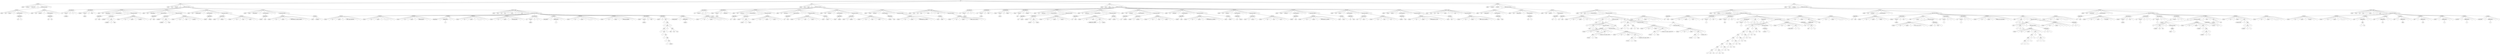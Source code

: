 graph "" 
{
AST0
AST0 [label = "AST"]
AST0 -- "interface2226"
"interface2226" [label = "interface"]
interface2226
interface2226 [label = "interface"]
interface2226 -- "Res_Public2227"
"Res_Public2227" [label = "public"]
interface2226 -- "Res_Interface2228"
"Res_Interface2228" [label = "interface"]
interface2226 -- "identificador2229"
"identificador2229" [label = "Instruccion"]
interface2226 -- "Llave_Abierta2230"
"Llave_Abierta2230" [label = "{"]
interface2226 -- "Lista_Instrucciones2231"
"Lista_Instrucciones2231" [label = "Lista_Instrucciones"]
Lista_Instrucciones2231
Lista_Instrucciones2231 [label = "Lista_Instrucciones"]
Lista_Instrucciones2231 -- "METODO2232"
"METODO2232" [label = "METODO"]
METODO2232
METODO2232 [label = "METODO"]
METODO2232 -- "Res_Public2233"
"Res_Public2233" [label = "public"]
METODO2232 -- "Res_Void2234"
"Res_Void2234" [label = "void"]
METODO2232 -- "identificador2235"
"identificador2235" [label = "traducir"]
METODO2232 -- "Parentesis_Abierto2236"
"Parentesis_Abierto2236" [label = "("]
METODO2232 -- "Lista_Parametros2237"
"Lista_Parametros2237" [label = "Lista_Parametros"]
Lista_Parametros2237
Lista_Parametros2237 [label = "Lista_Parametros"]
Lista_Parametros2237 -- "PARAMETRO2238"
"PARAMETRO2238" [label = "PARAMETRO"]
PARAMETRO2238
PARAMETRO2238 [label = "PARAMETRO"]
PARAMETRO2238 -- "Tipo2239"
"Tipo2239" [label = "int"]
PARAMETRO2238 -- "identificador2240"
"identificador2240" [label = "x"]
METODO2232 -- "Parentesis_Cerrado2243"
"Parentesis_Cerrado2243" [label = ")"]
METODO2232 -- "Punto_Coma2244"
"Punto_Coma2244" [label = ";"]
Lista_Instrucciones2231 -- "METODO2246"
"METODO2246" [label = "METODO"]
METODO2246
METODO2246 [label = "METODO"]
METODO2246 -- "Res_Public2247"
"Res_Public2247" [label = "public"]
METODO2246 -- "Res_Void2248"
"Res_Void2248" [label = "void"]
METODO2246 -- "identificador2249"
"identificador2249" [label = "getNodo"]
METODO2246 -- "Parentesis_Abierto2250"
"Parentesis_Abierto2250" [label = "("]
METODO2246 -- "Lista_Parametros2251"
"Lista_Parametros2251" [label = "Lista_Parametros"]
Lista_Parametros2251
Lista_Parametros2251 [label = "Lista_Parametros"]
Lista_Parametros2251 -- "PARAMETRO2252"
"PARAMETRO2252" [label = "PARAMETRO"]
PARAMETRO2252
PARAMETRO2252 [label = "PARAMETRO"]
PARAMETRO2252 -- "Tipo2253"
"Tipo2253" [label = "int"]
PARAMETRO2252 -- "identificador2254"
"identificador2254" [label = "val"]
METODO2246 -- "Parentesis_Cerrado2257"
"Parentesis_Cerrado2257" [label = ")"]
METODO2246 -- "Punto_Coma2258"
"Punto_Coma2258" [label = ";"]
interface2226 -- "Llave_Cerrada2261"
"Llave_Cerrada2261" [label = "}"]
AST0 -- "clase2263"
"clase2263" [label = "clase"]
clase2263
clase2263 [label = "clase"]
clase2263 -- "Res_Public2264"
"Res_Public2264" [label = "public"]
clase2263 -- "Res_Class2265"
"Res_Class2265" [label = "class"]
clase2263 -- "identificador2266"
"identificador2266" [label = "Persona"]
clase2263 -- "Llave_Abierta2267"
"Llave_Abierta2267" [label = "{"]
clase2263 -- "Lista_Instrucciones2268"
"Lista_Instrucciones2268" [label = "Lista_Instrucciones"]
Lista_Instrucciones2268
Lista_Instrucciones2268 [label = "Lista_Instrucciones"]
Lista_Instrucciones2268 -- "DECLARACION2269"
"DECLARACION2269" [label = "DECLARACION"]
DECLARACION2269
DECLARACION2269 [label = "DECLARACION"]
DECLARACION2269 -- "Tipo2270"
"Tipo2270" [label = "int"]
DECLARACION2269 -- "Lista_id2271"
"Lista_id2271" [label = "Lista_id"]
Lista_id2271
Lista_id2271 [label = "Lista_id"]
Lista_id2271 -- "identificador2272"
"identificador2272" [label = "numHijos"]
DECLARACION2269 -- "Igual2274"
"Igual2274" [label = "="]
DECLARACION2269 -- "int2275"
"int2275" [label = "0"]
DECLARACION2269 -- "Punto_Coma2276"
"Punto_Coma2276" [label = ";"]
Lista_Instrucciones2268 -- "DECLARACION2278"
"DECLARACION2278" [label = "DECLARACION"]
DECLARACION2278
DECLARACION2278 [label = "DECLARACION"]
DECLARACION2278 -- "Tipo2279"
"Tipo2279" [label = "boolean"]
DECLARACION2278 -- "Lista_id2280"
"Lista_id2280" [label = "Lista_id"]
Lista_id2280
Lista_id2280 [label = "Lista_id"]
Lista_id2280 -- "identificador2281"
"identificador2281" [label = "pareja"]
DECLARACION2278 -- "Igual2283"
"Igual2283" [label = "="]
DECLARACION2278 -- "boolean2284"
"boolean2284" [label = "false"]
DECLARACION2278 -- "Punto_Coma2285"
"Punto_Coma2285" [label = ";"]
Lista_Instrucciones2268 -- "METODO2287"
"METODO2287" [label = "METODO"]
METODO2287
METODO2287 [label = "METODO"]
METODO2287 -- "Res_Public2288"
"Res_Public2288" [label = "public"]
METODO2287 -- "Res_Void2289"
"Res_Void2289" [label = "void"]
METODO2287 -- "identificador2290"
"identificador2290" [label = "AgregarHijos"]
METODO2287 -- "Parentesis_Abierto2291"
"Parentesis_Abierto2291" [label = "("]
METODO2287 -- "Lista_Parametros2292"
"Lista_Parametros2292" [label = "Lista_Parametros"]
Lista_Parametros2292
Lista_Parametros2292 [label = "Lista_Parametros"]
Lista_Parametros2292 -- "PARAMETRO2293"
"PARAMETRO2293" [label = "PARAMETRO"]
PARAMETRO2293
PARAMETRO2293 [label = "PARAMETRO"]
PARAMETRO2293 -- "Tipo2294"
"Tipo2294" [label = "int"]
PARAMETRO2293 -- "identificador2295"
"identificador2295" [label = "hijos"]
METODO2287 -- "Parentesis_Cerrado2298"
"Parentesis_Cerrado2298" [label = ")"]
METODO2287 -- "Llave_Abierta2299"
"Llave_Abierta2299" [label = "{"]
METODO2287 -- "Lista_Instrucciones2300"
"Lista_Instrucciones2300" [label = "Lista_Instrucciones"]
Lista_Instrucciones2300
Lista_Instrucciones2300 [label = "Lista_Instrucciones"]
Lista_Instrucciones2300 -- "ASIGNACION2301"
"ASIGNACION2301" [label = "ASIGNACION"]
ASIGNACION2301
ASIGNACION2301 [label = "ASIGNACION"]
ASIGNACION2301 -- "identificador2302"
"identificador2302" [label = "numHijos"]
ASIGNACION2301 -- "Igual2303"
"Igual2303" [label = "="]
ASIGNACION2301 -- "EXP2304"
"EXP2304" [label = "EXP"]
EXP2304
EXP2304 [label = "EXP"]
EXP2304 -- "identificador2305"
"identificador2305" [label = "numHijos"]
EXP2304 -- "op_aritmetica2306"
"op_aritmetica2306" [label = "+"]
EXP2304 -- "identificador2307"
"identificador2307" [label = "hijos"]
ASIGNACION2301 -- "Punto_Coma2309"
"Punto_Coma2309" [label = ";"]
Lista_Instrucciones2300 -- "IMPRIMIR2311"
"IMPRIMIR2311" [label = "IMPRIMIR"]
IMPRIMIR2311
IMPRIMIR2311 [label = "IMPRIMIR"]
IMPRIMIR2311 -- "Res_System2312"
"Res_System2312" [label = "System"]
IMPRIMIR2311 -- "punto2313"
"punto2313" [label = "."]
IMPRIMIR2311 -- "Res_Out2314"
"Res_Out2314" [label = "out"]
IMPRIMIR2311 -- "punto2315"
"punto2315" [label = "."]
IMPRIMIR2311 -- "Res_Print2316"
"Res_Print2316" [label = "println"]
IMPRIMIR2311 -- "Parentesis_Abierto2317"
"Parentesis_Abierto2317" [label = "("]
IMPRIMIR2311 -- "identificador2318"
"identificador2318" [label = "numHijos"]
IMPRIMIR2311 -- "Parentesis_Cerrado2319"
"Parentesis_Cerrado2319" [label = ")"]
IMPRIMIR2311 -- "Punto_Coma2320"
"Punto_Coma2320" [label = ";"]
METODO2287 -- "Llave_Cerrada2323"
"Llave_Cerrada2323" [label = "}"]
Lista_Instrucciones2268 -- "METODO2325"
"METODO2325" [label = "METODO"]
METODO2325
METODO2325 [label = "METODO"]
METODO2325 -- "Res_Public2326"
"Res_Public2326" [label = "public"]
METODO2325 -- "Res_Void2327"
"Res_Void2327" [label = "void"]
METODO2325 -- "identificador2328"
"identificador2328" [label = "eliminarHijos"]
METODO2325 -- "Parentesis_Abierto2329"
"Parentesis_Abierto2329" [label = "("]
METODO2325 -- "Lista_Parametros2330"
"Lista_Parametros2330" [label = "Lista_Parametros"]
Lista_Parametros2330
Lista_Parametros2330 [label = "Lista_Parametros"]
Lista_Parametros2330 -- "PARAMETRO2331"
"PARAMETRO2331" [label = "PARAMETRO"]
PARAMETRO2331
PARAMETRO2331 [label = "PARAMETRO"]
PARAMETRO2331 -- "Tipo2332"
"Tipo2332" [label = "int"]
PARAMETRO2331 -- "identificador2333"
"identificador2333" [label = "hijos"]
METODO2325 -- "Parentesis_Cerrado2336"
"Parentesis_Cerrado2336" [label = ")"]
METODO2325 -- "Llave_Abierta2337"
"Llave_Abierta2337" [label = "{"]
METODO2325 -- "Lista_Instrucciones2338"
"Lista_Instrucciones2338" [label = "Lista_Instrucciones"]
Lista_Instrucciones2338
Lista_Instrucciones2338 [label = "Lista_Instrucciones"]
Lista_Instrucciones2338 -- "ASIGNACION2339"
"ASIGNACION2339" [label = "ASIGNACION"]
ASIGNACION2339
ASIGNACION2339 [label = "ASIGNACION"]
ASIGNACION2339 -- "identificador2340"
"identificador2340" [label = "numHijos"]
ASIGNACION2339 -- "Igual2341"
"Igual2341" [label = "="]
ASIGNACION2339 -- "EXP2342"
"EXP2342" [label = "EXP"]
EXP2342
EXP2342 [label = "EXP"]
EXP2342 -- "identificador2343"
"identificador2343" [label = "numHijos"]
EXP2342 -- "op_aritmetica2344"
"op_aritmetica2344" [label = "-"]
EXP2342 -- "identificador2345"
"identificador2345" [label = "hijos"]
ASIGNACION2339 -- "Punto_Coma2347"
"Punto_Coma2347" [label = ";"]
Lista_Instrucciones2338 -- "IMPRIMIR2349"
"IMPRIMIR2349" [label = "IMPRIMIR"]
IMPRIMIR2349
IMPRIMIR2349 [label = "IMPRIMIR"]
IMPRIMIR2349 -- "Res_System2350"
"Res_System2350" [label = "System"]
IMPRIMIR2349 -- "punto2351"
"punto2351" [label = "."]
IMPRIMIR2349 -- "Res_Out2352"
"Res_Out2352" [label = "out"]
IMPRIMIR2349 -- "punto2353"
"punto2353" [label = "."]
IMPRIMIR2349 -- "Res_Print2354"
"Res_Print2354" [label = "print"]
IMPRIMIR2349 -- "Parentesis_Abierto2355"
"Parentesis_Abierto2355" [label = "("]
IMPRIMIR2349 -- "identificador2356"
"identificador2356" [label = "numHijos"]
IMPRIMIR2349 -- "Parentesis_Cerrado2357"
"Parentesis_Cerrado2357" [label = ")"]
IMPRIMIR2349 -- "Punto_Coma2358"
"Punto_Coma2358" [label = ";"]
METODO2325 -- "Llave_Cerrada2361"
"Llave_Cerrada2361" [label = "}"]
Lista_Instrucciones2268 -- "METODO2363"
"METODO2363" [label = "METODO"]
METODO2363
METODO2363 [label = "METODO"]
METODO2363 -- "Res_Public2364"
"Res_Public2364" [label = "public"]
METODO2363 -- "Res_Void2365"
"Res_Void2365" [label = "void"]
METODO2363 -- "identificador2366"
"identificador2366" [label = "ModificarPareja"]
METODO2363 -- "Parentesis_Abierto2367"
"Parentesis_Abierto2367" [label = "("]
METODO2363 -- "Lista_Parametros2368"
"Lista_Parametros2368" [label = "Lista_Parametros"]
Lista_Parametros2368
Lista_Parametros2368 [label = "Lista_Parametros"]
Lista_Parametros2368 -- "PARAMETRO2369"
"PARAMETRO2369" [label = "PARAMETRO"]
PARAMETRO2369
PARAMETRO2369 [label = "PARAMETRO"]
PARAMETRO2369 -- "Tipo2370"
"Tipo2370" [label = "boolean"]
PARAMETRO2369 -- "identificador2371"
"identificador2371" [label = "bPareja"]
METODO2363 -- "Parentesis_Cerrado2374"
"Parentesis_Cerrado2374" [label = ")"]
METODO2363 -- "Llave_Abierta2375"
"Llave_Abierta2375" [label = "{"]
METODO2363 -- "Lista_Instrucciones2376"
"Lista_Instrucciones2376" [label = "Lista_Instrucciones"]
Lista_Instrucciones2376
Lista_Instrucciones2376 [label = "Lista_Instrucciones"]
Lista_Instrucciones2376 -- "ASIGNACION2377"
"ASIGNACION2377" [label = "ASIGNACION"]
ASIGNACION2377
ASIGNACION2377 [label = "ASIGNACION"]
ASIGNACION2377 -- "identificador2378"
"identificador2378" [label = "pareja"]
ASIGNACION2377 -- "Igual2379"
"Igual2379" [label = "="]
ASIGNACION2377 -- "identificador2380"
"identificador2380" [label = "bPareja"]
ASIGNACION2377 -- "Punto_Coma2381"
"Punto_Coma2381" [label = ";"]
Lista_Instrucciones2376 -- "IMPRIMIR2383"
"IMPRIMIR2383" [label = "IMPRIMIR"]
IMPRIMIR2383
IMPRIMIR2383 [label = "IMPRIMIR"]
IMPRIMIR2383 -- "Res_System2384"
"Res_System2384" [label = "System"]
IMPRIMIR2383 -- "punto2385"
"punto2385" [label = "."]
IMPRIMIR2383 -- "Res_Out2386"
"Res_Out2386" [label = "out"]
IMPRIMIR2383 -- "punto2387"
"punto2387" [label = "."]
IMPRIMIR2383 -- "Res_Print2388"
"Res_Print2388" [label = "print"]
IMPRIMIR2383 -- "Parentesis_Abierto2389"
"Parentesis_Abierto2389" [label = "("]
IMPRIMIR2383 -- "identificador2390"
"identificador2390" [label = "pareja"]
IMPRIMIR2383 -- "Parentesis_Cerrado2391"
"Parentesis_Cerrado2391" [label = ")"]
IMPRIMIR2383 -- "Punto_Coma2392"
"Punto_Coma2392" [label = ";"]
METODO2363 -- "Llave_Cerrada2395"
"Llave_Cerrada2395" [label = "}"]
Lista_Instrucciones2268 -- "FUNCION2397"
"FUNCION2397" [label = "FUNCION"]
FUNCION2397
FUNCION2397 [label = "FUNCION"]
FUNCION2397 -- "Res_Public2398"
"Res_Public2398" [label = "public"]
FUNCION2397 -- "Tipo2399"
"Tipo2399" [label = "String"]
FUNCION2397 -- "identificador2400"
"identificador2400" [label = "ObtenerHijos"]
FUNCION2397 -- "Parentesis_Abierto2401"
"Parentesis_Abierto2401" [label = "("]
FUNCION2397 -- "Lista_Parametros2402"
"Lista_Parametros2402" [label = "Lista_Parametros"]
Lista_Parametros2402
Lista_Parametros2402 [label = "Lista_Parametros"]
Lista_Parametros2402 -- "PARAMETRO2403"
"PARAMETRO2403" [label = "PARAMETRO"]
PARAMETRO2403
PARAMETRO2403 [label = "PARAMETRO"]
PARAMETRO2403 -- "Tipo2404"
"Tipo2404" [label = "boolean"]
PARAMETRO2403 -- "identificador2405"
"identificador2405" [label = "none"]
FUNCION2397 -- "Parentesis_Cerrado2408"
"Parentesis_Cerrado2408" [label = ")"]
FUNCION2397 -- "Llave_Abierta2409"
"Llave_Abierta2409" [label = "{"]
FUNCION2397 -- "Lista_Instrucciones2410"
"Lista_Instrucciones2410" [label = "Lista_Instrucciones"]
Lista_Instrucciones2410
Lista_Instrucciones2410 [label = "Lista_Instrucciones"]
Lista_Instrucciones2410 -- "IMPRIMIR2411"
"IMPRIMIR2411" [label = "IMPRIMIR"]
IMPRIMIR2411
IMPRIMIR2411 [label = "IMPRIMIR"]
IMPRIMIR2411 -- "Res_System2412"
"Res_System2412" [label = "System"]
IMPRIMIR2411 -- "punto2413"
"punto2413" [label = "."]
IMPRIMIR2411 -- "Res_Out2414"
"Res_Out2414" [label = "out"]
IMPRIMIR2411 -- "punto2415"
"punto2415" [label = "."]
IMPRIMIR2411 -- "Res_Print2416"
"Res_Print2416" [label = "println"]
IMPRIMIR2411 -- "Parentesis_Abierto2417"
"Parentesis_Abierto2417" [label = "("]
IMPRIMIR2411 -- "cadena2418"
"cadena2418" [label = "RETORNANDO NUMERO DE HIJOS"]
IMPRIMIR2411 -- "Parentesis_Cerrado2419"
"Parentesis_Cerrado2419" [label = ")"]
IMPRIMIR2411 -- "Punto_Coma2420"
"Punto_Coma2420" [label = ";"]
Lista_Instrucciones2410 -- "RETORNO2422"
"RETORNO2422" [label = "RETORNO"]
RETORNO2422
RETORNO2422 [label = "RETORNO"]
RETORNO2422 -- "Res_Return2423"
"Res_Return2423" [label = "return"]
RETORNO2422 -- "identificador2424"
"identificador2424" [label = "numHijos"]
RETORNO2422 -- "Punto_Coma2425"
"Punto_Coma2425" [label = ";"]
FUNCION2397 -- "Llave_Cerrada2428"
"Llave_Cerrada2428" [label = "}"]
Lista_Instrucciones2268 -- "METODO_MAIN2430"
"METODO_MAIN2430" [label = "METODO_MAIN"]
METODO_MAIN2430
METODO_MAIN2430 [label = "METODO_MAIN"]
METODO_MAIN2430 -- "Res_Public2431"
"Res_Public2431" [label = "public"]
METODO_MAIN2430 -- "Res_Static2432"
"Res_Static2432" [label = "static"]
METODO_MAIN2430 -- "Res_Void2433"
"Res_Void2433" [label = "void"]
METODO_MAIN2430 -- "Res_Main2434"
"Res_Main2434" [label = "main"]
METODO_MAIN2430 -- "Parentesis_Abierto2435"
"Parentesis_Abierto2435" [label = "("]
METODO_MAIN2430 -- "Tipo2436"
"Tipo2436" [label = "String"]
METODO_MAIN2430 -- "Corchete_Abierto2437"
"Corchete_Abierto2437" [label = "["]
METODO_MAIN2430 -- "Corchete_Cerrado2438"
"Corchete_Cerrado2438" [label = "]"]
METODO_MAIN2430 -- "Res_args2439"
"Res_args2439" [label = "args"]
METODO_MAIN2430 -- "Parentesis_Cerrado2440"
"Parentesis_Cerrado2440" [label = ")"]
METODO_MAIN2430 -- "Llave_Abierta2441"
"Llave_Abierta2441" [label = "{"]
METODO_MAIN2430 -- "Lista_Instrucciones2442"
"Lista_Instrucciones2442" [label = "Lista_Instrucciones"]
Lista_Instrucciones2442
Lista_Instrucciones2442 [label = "Lista_Instrucciones"]
Lista_Instrucciones2442 -- "IMPRIMIR2443"
"IMPRIMIR2443" [label = "IMPRIMIR"]
IMPRIMIR2443
IMPRIMIR2443 [label = "IMPRIMIR"]
IMPRIMIR2443 -- "Res_System2444"
"Res_System2444" [label = "System"]
IMPRIMIR2443 -- "punto2445"
"punto2445" [label = "."]
IMPRIMIR2443 -- "Res_Out2446"
"Res_Out2446" [label = "out"]
IMPRIMIR2443 -- "punto2447"
"punto2447" [label = "."]
IMPRIMIR2443 -- "Res_Print2448"
"Res_Print2448" [label = "println"]
IMPRIMIR2443 -- "Parentesis_Abierto2449"
"Parentesis_Abierto2449" [label = "("]
IMPRIMIR2443 -- "cadena2450"
"cadena2450" [label = "MAIN CLASE PERSONA"]
IMPRIMIR2443 -- "Parentesis_Cerrado2451"
"Parentesis_Cerrado2451" [label = ")"]
IMPRIMIR2443 -- "Punto_Coma2452"
"Punto_Coma2452" [label = ";"]
Lista_Instrucciones2442 -- "IMPRIMIR2454"
"IMPRIMIR2454" [label = "IMPRIMIR"]
IMPRIMIR2454
IMPRIMIR2454 [label = "IMPRIMIR"]
IMPRIMIR2454 -- "Res_System2455"
"Res_System2455" [label = "System"]
IMPRIMIR2454 -- "punto2456"
"punto2456" [label = "."]
IMPRIMIR2454 -- "Res_Out2457"
"Res_Out2457" [label = "out"]
IMPRIMIR2454 -- "punto2458"
"punto2458" [label = "."]
IMPRIMIR2454 -- "Res_Print2459"
"Res_Print2459" [label = "println"]
IMPRIMIR2454 -- "Parentesis_Abierto2460"
"Parentesis_Abierto2460" [label = "("]
IMPRIMIR2454 -- "cadena2461"
"cadena2461" [label = "------------------"]
IMPRIMIR2454 -- "Parentesis_Cerrado2462"
"Parentesis_Cerrado2462" [label = ")"]
IMPRIMIR2454 -- "Punto_Coma2463"
"Punto_Coma2463" [label = ";"]
Lista_Instrucciones2442 -- "IMPRIMIR2465"
"IMPRIMIR2465" [label = "IMPRIMIR"]
IMPRIMIR2465
IMPRIMIR2465 [label = "IMPRIMIR"]
IMPRIMIR2465 -- "Res_System2466"
"Res_System2466" [label = "System"]
IMPRIMIR2465 -- "punto2467"
"punto2467" [label = "."]
IMPRIMIR2465 -- "Res_Out2468"
"Res_Out2468" [label = "out"]
IMPRIMIR2465 -- "punto2469"
"punto2469" [label = "."]
IMPRIMIR2465 -- "Res_Print2470"
"Res_Print2470" [label = "println"]
IMPRIMIR2465 -- "Parentesis_Abierto2471"
"Parentesis_Abierto2471" [label = "("]
IMPRIMIR2465 -- "cadena2472"
"cadena2472" [label = "AGREGAR HIJOS"]
IMPRIMIR2465 -- "Parentesis_Cerrado2473"
"Parentesis_Cerrado2473" [label = ")"]
IMPRIMIR2465 -- "Punto_Coma2474"
"Punto_Coma2474" [label = ";"]
Lista_Instrucciones2442 -- "LLAMADA2476"
"LLAMADA2476" [label = "LLAMADA"]
LLAMADA2476
LLAMADA2476 [label = "LLAMADA"]
LLAMADA2476 -- "identificador2477"
"identificador2477" [label = "AgregarHijos"]
LLAMADA2476 -- "Parentesis_Abierto2478"
"Parentesis_Abierto2478" [label = "("]
LLAMADA2476 -- "PARAMETROS2479"
"PARAMETROS2479" [label = "PARAMETROS"]
PARAMETROS2479
PARAMETROS2479 [label = "PARAMETROS"]
PARAMETROS2479 -- "int2480"
"int2480" [label = "6"]
LLAMADA2476 -- "Parentesis_Cerrado2482"
"Parentesis_Cerrado2482" [label = ")"]
LLAMADA2476 -- "Punto_Coma2483"
"Punto_Coma2483" [label = ";"]
Lista_Instrucciones2442 -- "IMPRIMIR2485"
"IMPRIMIR2485" [label = "IMPRIMIR"]
IMPRIMIR2485
IMPRIMIR2485 [label = "IMPRIMIR"]
IMPRIMIR2485 -- "Res_System2486"
"Res_System2486" [label = "System"]
IMPRIMIR2485 -- "punto2487"
"punto2487" [label = "."]
IMPRIMIR2485 -- "Res_Out2488"
"Res_Out2488" [label = "out"]
IMPRIMIR2485 -- "punto2489"
"punto2489" [label = "."]
IMPRIMIR2485 -- "Res_Print2490"
"Res_Print2490" [label = "println"]
IMPRIMIR2485 -- "Parentesis_Abierto2491"
"Parentesis_Abierto2491" [label = "("]
IMPRIMIR2485 -- "cadena2492"
"cadena2492" [label = "------------------"]
IMPRIMIR2485 -- "Parentesis_Cerrado2493"
"Parentesis_Cerrado2493" [label = ")"]
IMPRIMIR2485 -- "Punto_Coma2494"
"Punto_Coma2494" [label = ";"]
Lista_Instrucciones2442 -- "IMPRIMIR2496"
"IMPRIMIR2496" [label = "IMPRIMIR"]
IMPRIMIR2496
IMPRIMIR2496 [label = "IMPRIMIR"]
IMPRIMIR2496 -- "Res_System2497"
"Res_System2497" [label = "System"]
IMPRIMIR2496 -- "punto2498"
"punto2498" [label = "."]
IMPRIMIR2496 -- "Res_Out2499"
"Res_Out2499" [label = "out"]
IMPRIMIR2496 -- "punto2500"
"punto2500" [label = "."]
IMPRIMIR2496 -- "Res_Print2501"
"Res_Print2501" [label = "println"]
IMPRIMIR2496 -- "Parentesis_Abierto2502"
"Parentesis_Abierto2502" [label = "("]
IMPRIMIR2496 -- "cadena2503"
"cadena2503" [label = "ELIMINAR HIJOS"]
IMPRIMIR2496 -- "Parentesis_Cerrado2504"
"Parentesis_Cerrado2504" [label = ")"]
IMPRIMIR2496 -- "Punto_Coma2505"
"Punto_Coma2505" [label = ";"]
Lista_Instrucciones2442 -- "DECLARACION2507"
"DECLARACION2507" [label = "DECLARACION"]
DECLARACION2507
DECLARACION2507 [label = "DECLARACION"]
DECLARACION2507 -- "Tipo2508"
"Tipo2508" [label = "int"]
DECLARACION2507 -- "Lista_id2509"
"Lista_id2509" [label = "Lista_id"]
Lista_id2509
Lista_id2509 [label = "Lista_id"]
Lista_id2509 -- "identificador2510"
"identificador2510" [label = "HijosF"]
DECLARACION2507 -- "Igual2512"
"Igual2512" [label = "="]
DECLARACION2507 -- "int2513"
"int2513" [label = "2"]
DECLARACION2507 -- "Punto_Coma2514"
"Punto_Coma2514" [label = ";"]
Lista_Instrucciones2442 -- "LLAMADA2516"
"LLAMADA2516" [label = "LLAMADA"]
LLAMADA2516
LLAMADA2516 [label = "LLAMADA"]
LLAMADA2516 -- "identificador2517"
"identificador2517" [label = "eliminarHijos"]
LLAMADA2516 -- "Parentesis_Abierto2518"
"Parentesis_Abierto2518" [label = "("]
LLAMADA2516 -- "PARAMETROS2519"
"PARAMETROS2519" [label = "PARAMETROS"]
PARAMETROS2519
PARAMETROS2519 [label = "PARAMETROS"]
PARAMETROS2519 -- "int2520"
"int2520" [label = "2"]
LLAMADA2516 -- "Parentesis_Cerrado2522"
"Parentesis_Cerrado2522" [label = ")"]
LLAMADA2516 -- "Punto_Coma2523"
"Punto_Coma2523" [label = ";"]
Lista_Instrucciones2442 -- "IMPRIMIR2525"
"IMPRIMIR2525" [label = "IMPRIMIR"]
IMPRIMIR2525
IMPRIMIR2525 [label = "IMPRIMIR"]
IMPRIMIR2525 -- "Res_System2526"
"Res_System2526" [label = "System"]
IMPRIMIR2525 -- "punto2527"
"punto2527" [label = "."]
IMPRIMIR2525 -- "Res_Out2528"
"Res_Out2528" [label = "out"]
IMPRIMIR2525 -- "punto2529"
"punto2529" [label = "."]
IMPRIMIR2525 -- "Res_Print2530"
"Res_Print2530" [label = "println"]
IMPRIMIR2525 -- "Parentesis_Abierto2531"
"Parentesis_Abierto2531" [label = "("]
IMPRIMIR2525 -- "cadena2532"
"cadena2532" [label = "------------------"]
IMPRIMIR2525 -- "Parentesis_Cerrado2533"
"Parentesis_Cerrado2533" [label = ")"]
IMPRIMIR2525 -- "Punto_Coma2534"
"Punto_Coma2534" [label = ";"]
Lista_Instrucciones2442 -- "IMPRIMIR2536"
"IMPRIMIR2536" [label = "IMPRIMIR"]
IMPRIMIR2536
IMPRIMIR2536 [label = "IMPRIMIR"]
IMPRIMIR2536 -- "Res_System2537"
"Res_System2537" [label = "System"]
IMPRIMIR2536 -- "punto2538"
"punto2538" [label = "."]
IMPRIMIR2536 -- "Res_Out2539"
"Res_Out2539" [label = "out"]
IMPRIMIR2536 -- "punto2540"
"punto2540" [label = "."]
IMPRIMIR2536 -- "Res_Print2541"
"Res_Print2541" [label = "println"]
IMPRIMIR2536 -- "Parentesis_Abierto2542"
"Parentesis_Abierto2542" [label = "("]
IMPRIMIR2536 -- "cadena2543"
"cadena2543" [label = "MODIFICAR PAREJA"]
IMPRIMIR2536 -- "Parentesis_Cerrado2544"
"Parentesis_Cerrado2544" [label = ")"]
IMPRIMIR2536 -- "Punto_Coma2545"
"Punto_Coma2545" [label = ";"]
Lista_Instrucciones2442 -- "DECLARACION2547"
"DECLARACION2547" [label = "DECLARACION"]
DECLARACION2547
DECLARACION2547 [label = "DECLARACION"]
DECLARACION2547 -- "Tipo2548"
"Tipo2548" [label = "boolean"]
DECLARACION2547 -- "Lista_id2549"
"Lista_id2549" [label = "Lista_id"]
Lista_id2549
Lista_id2549 [label = "Lista_id"]
Lista_id2549 -- "identificador2550"
"identificador2550" [label = "partner"]
DECLARACION2547 -- "Igual2552"
"Igual2552" [label = "="]
DECLARACION2547 -- "boolean2553"
"boolean2553" [label = "false"]
DECLARACION2547 -- "Punto_Coma2554"
"Punto_Coma2554" [label = ";"]
Lista_Instrucciones2442 -- "ASIGNACION2556"
"ASIGNACION2556" [label = "ASIGNACION"]
ASIGNACION2556
ASIGNACION2556 [label = "ASIGNACION"]
ASIGNACION2556 -- "identificador2557"
"identificador2557" [label = "partner"]
ASIGNACION2556 -- "Igual2558"
"Igual2558" [label = "="]
ASIGNACION2556 -- "EXP2559"
"EXP2559" [label = "EXP"]
EXP2559
EXP2559 [label = "EXP"]
EXP2559 -- "op_logica2560"
"op_logica2560" [label = "!"]
EXP2559 -- "EXP2561"
"EXP2561" [label = "EXP"]
EXP2561
EXP2561 [label = "EXP"]
EXP2561 -- "Parentesis_Abierto2562"
"Parentesis_Abierto2562" [label = "("]
EXP2561 -- "EXP2563"
"EXP2563" [label = "EXP"]
EXP2563
EXP2563 [label = "EXP"]
EXP2563 -- "EXP2564"
"EXP2564" [label = "EXP"]
EXP2564
EXP2564 [label = "EXP"]
EXP2564 -- "Parentesis_Abierto2565"
"Parentesis_Abierto2565" [label = "("]
EXP2564 -- "EXP2566"
"EXP2566" [label = "EXP"]
EXP2566
EXP2566 [label = "EXP"]
EXP2566 -- "op_logica2567"
"op_logica2567" [label = "!"]
EXP2566 -- "EXP2568"
"EXP2568" [label = "EXP"]
EXP2568
EXP2568 [label = "EXP"]
EXP2568 -- "op_logica2569"
"op_logica2569" [label = "!"]
EXP2568 -- "EXP2570"
"EXP2570" [label = "EXP"]
EXP2570
EXP2570 [label = "EXP"]
EXP2570 -- "op_logica2571"
"op_logica2571" [label = "!"]
EXP2570 -- "EXP2572"
"EXP2572" [label = "EXP"]
EXP2572
EXP2572 [label = "EXP"]
EXP2572 -- "op_logica2573"
"op_logica2573" [label = "!"]
EXP2572 -- "identificador2574"
"identificador2574" [label = "partner"]
EXP2564 -- "Parentesis_Cerrado2579"
"Parentesis_Cerrado2579" [label = ")"]
EXP2563 -- "op_logica2581"
"op_logica2581" [label = "||"]
EXP2563 -- "EXP2582"
"EXP2582" [label = "EXP"]
EXP2582
EXP2582 [label = "EXP"]
EXP2582 -- "boolean2583"
"boolean2583" [label = "false"]
EXP2582 -- "op_logica2584"
"op_logica2584" [label = "&&"]
EXP2582 -- "boolean2585"
"boolean2585" [label = "true"]
EXP2561 -- "Parentesis_Cerrado2588"
"Parentesis_Cerrado2588" [label = ")"]
ASIGNACION2556 -- "Punto_Coma2591"
"Punto_Coma2591" [label = ";"]
Lista_Instrucciones2442 -- "LLAMADA2593"
"LLAMADA2593" [label = "LLAMADA"]
LLAMADA2593
LLAMADA2593 [label = "LLAMADA"]
LLAMADA2593 -- "identificador2594"
"identificador2594" [label = "ModificarPareja"]
LLAMADA2593 -- "Parentesis_Abierto2595"
"Parentesis_Abierto2595" [label = "("]
LLAMADA2593 -- "PARAMETROS2596"
"PARAMETROS2596" [label = "PARAMETROS"]
PARAMETROS2596
PARAMETROS2596 [label = "PARAMETROS"]
PARAMETROS2596 -- "identificador2597"
"identificador2597" [label = "partner"]
LLAMADA2593 -- "Parentesis_Cerrado2599"
"Parentesis_Cerrado2599" [label = ")"]
LLAMADA2593 -- "Punto_Coma2600"
"Punto_Coma2600" [label = ";"]
Lista_Instrucciones2442 -- "IMPRIMIR2602"
"IMPRIMIR2602" [label = "IMPRIMIR"]
IMPRIMIR2602
IMPRIMIR2602 [label = "IMPRIMIR"]
IMPRIMIR2602 -- "Res_System2603"
"Res_System2603" [label = "System"]
IMPRIMIR2602 -- "punto2604"
"punto2604" [label = "."]
IMPRIMIR2602 -- "Res_Out2605"
"Res_Out2605" [label = "out"]
IMPRIMIR2602 -- "punto2606"
"punto2606" [label = "."]
IMPRIMIR2602 -- "Res_Print2607"
"Res_Print2607" [label = "println"]
IMPRIMIR2602 -- "Parentesis_Abierto2608"
"Parentesis_Abierto2608" [label = "("]
IMPRIMIR2602 -- "cadena2609"
"cadena2609" [label = "------------------"]
IMPRIMIR2602 -- "Parentesis_Cerrado2610"
"Parentesis_Cerrado2610" [label = ")"]
IMPRIMIR2602 -- "Punto_Coma2611"
"Punto_Coma2611" [label = ";"]
METODO_MAIN2430 -- "Llave_Cerrada2614"
"Llave_Cerrada2614" [label = "}"]
clase2263 -- "Llave_Cerrada2617"
"Llave_Cerrada2617" [label = "}"]
AST0 -- "clase2619"
"clase2619" [label = "clase"]
clase2619
clase2619 [label = "clase"]
clase2619 -- "Res_Public2620"
"Res_Public2620" [label = "public"]
clase2619 -- "Res_Class2621"
"Res_Class2621" [label = "class"]
clase2619 -- "identificador2622"
"identificador2622" [label = "Casa"]
clase2619 -- "Llave_Abierta2623"
"Llave_Abierta2623" [label = "{"]
clase2619 -- "Lista_Instrucciones2624"
"Lista_Instrucciones2624" [label = "Lista_Instrucciones"]
Lista_Instrucciones2624
Lista_Instrucciones2624 [label = "Lista_Instrucciones"]
Lista_Instrucciones2624 -- "DECLARACION2625"
"DECLARACION2625" [label = "DECLARACION"]
DECLARACION2625
DECLARACION2625 [label = "DECLARACION"]
DECLARACION2625 -- "Tipo2626"
"Tipo2626" [label = "int"]
DECLARACION2625 -- "Lista_id2627"
"Lista_id2627" [label = "Lista_id"]
Lista_id2627
Lista_id2627 [label = "Lista_id"]
Lista_id2627 -- "identificador2628"
"identificador2628" [label = "cuartos"]
DECLARACION2625 -- "Igual2630"
"Igual2630" [label = "="]
DECLARACION2625 -- "int2631"
"int2631" [label = "4"]
DECLARACION2625 -- "Punto_Coma2632"
"Punto_Coma2632" [label = ";"]
Lista_Instrucciones2624 -- "DECLARACION2634"
"DECLARACION2634" [label = "DECLARACION"]
DECLARACION2634
DECLARACION2634 [label = "DECLARACION"]
DECLARACION2634 -- "Tipo2635"
"Tipo2635" [label = "String"]
DECLARACION2634 -- "Lista_id2636"
"Lista_id2636" [label = "Lista_id"]
Lista_id2636
Lista_id2636 [label = "Lista_id"]
Lista_id2636 -- "identificador2637"
"identificador2637" [label = "dueño"]
DECLARACION2634 -- "Igual2639"
"Igual2639" [label = "="]
DECLARACION2634 -- "cadena2640"
"cadena2640" [label = "Calificacion"]
DECLARACION2634 -- "Punto_Coma2641"
"Punto_Coma2641" [label = ";"]
Lista_Instrucciones2624 -- "METODO2643"
"METODO2643" [label = "METODO"]
METODO2643
METODO2643 [label = "METODO"]
METODO2643 -- "Res_Public2644"
"Res_Public2644" [label = "public"]
METODO2643 -- "Res_Void2645"
"Res_Void2645" [label = "void"]
METODO2643 -- "identificador2646"
"identificador2646" [label = "setCuartos"]
METODO2643 -- "Parentesis_Abierto2647"
"Parentesis_Abierto2647" [label = "("]
METODO2643 -- "Lista_Parametros2648"
"Lista_Parametros2648" [label = "Lista_Parametros"]
Lista_Parametros2648
Lista_Parametros2648 [label = "Lista_Parametros"]
Lista_Parametros2648 -- "PARAMETRO2649"
"PARAMETRO2649" [label = "PARAMETRO"]
PARAMETRO2649
PARAMETRO2649 [label = "PARAMETRO"]
PARAMETRO2649 -- "Tipo2650"
"Tipo2650" [label = "int"]
PARAMETRO2649 -- "identificador2651"
"identificador2651" [label = "cuarto"]
METODO2643 -- "Parentesis_Cerrado2654"
"Parentesis_Cerrado2654" [label = ")"]
METODO2643 -- "Llave_Abierta2655"
"Llave_Abierta2655" [label = "{"]
METODO2643 -- "Lista_Instrucciones2656"
"Lista_Instrucciones2656" [label = "Lista_Instrucciones"]
Lista_Instrucciones2656
Lista_Instrucciones2656 [label = "Lista_Instrucciones"]
Lista_Instrucciones2656 -- "ASIGNACION2657"
"ASIGNACION2657" [label = "ASIGNACION"]
ASIGNACION2657
ASIGNACION2657 [label = "ASIGNACION"]
ASIGNACION2657 -- "identificador2658"
"identificador2658" [label = "cuartos"]
ASIGNACION2657 -- "Igual2659"
"Igual2659" [label = "="]
ASIGNACION2657 -- "EXP2660"
"EXP2660" [label = "EXP"]
EXP2660
EXP2660 [label = "EXP"]
EXP2660 -- "identificador2661"
"identificador2661" [label = "cuartos"]
EXP2660 -- "op_aritmetica2662"
"op_aritmetica2662" [label = "+"]
EXP2660 -- "identificador2663"
"identificador2663" [label = "cuarto"]
ASIGNACION2657 -- "Punto_Coma2665"
"Punto_Coma2665" [label = ";"]
Lista_Instrucciones2656 -- "IMPRIMIR2667"
"IMPRIMIR2667" [label = "IMPRIMIR"]
IMPRIMIR2667
IMPRIMIR2667 [label = "IMPRIMIR"]
IMPRIMIR2667 -- "Res_System2668"
"Res_System2668" [label = "System"]
IMPRIMIR2667 -- "punto2669"
"punto2669" [label = "."]
IMPRIMIR2667 -- "Res_Out2670"
"Res_Out2670" [label = "out"]
IMPRIMIR2667 -- "punto2671"
"punto2671" [label = "."]
IMPRIMIR2667 -- "Res_Print2672"
"Res_Print2672" [label = "println"]
IMPRIMIR2667 -- "Parentesis_Abierto2673"
"Parentesis_Abierto2673" [label = "("]
IMPRIMIR2667 -- "identificador2674"
"identificador2674" [label = "cuartos"]
IMPRIMIR2667 -- "Parentesis_Cerrado2675"
"Parentesis_Cerrado2675" [label = ")"]
IMPRIMIR2667 -- "Punto_Coma2676"
"Punto_Coma2676" [label = ";"]
METODO2643 -- "Llave_Cerrada2679"
"Llave_Cerrada2679" [label = "}"]
Lista_Instrucciones2624 -- "FUNCION2681"
"FUNCION2681" [label = "FUNCION"]
FUNCION2681
FUNCION2681 [label = "FUNCION"]
FUNCION2681 -- "Res_Public2682"
"Res_Public2682" [label = "public"]
FUNCION2681 -- "Tipo2683"
"Tipo2683" [label = "int"]
FUNCION2681 -- "identificador2684"
"identificador2684" [label = "getCuartos"]
FUNCION2681 -- "Parentesis_Abierto2685"
"Parentesis_Abierto2685" [label = "("]
FUNCION2681 -- "Lista_Parametros2686"
"Lista_Parametros2686" [label = "Lista_Parametros"]
Lista_Parametros2686
Lista_Parametros2686 [label = "Lista_Parametros"]
Lista_Parametros2686 -- "PARAMETRO2687"
"PARAMETRO2687" [label = "PARAMETRO"]
PARAMETRO2687
PARAMETRO2687 [label = "PARAMETRO"]
PARAMETRO2687 -- "Tipo2688"
"Tipo2688" [label = "int"]
PARAMETRO2687 -- "identificador2689"
"identificador2689" [label = "none"]
FUNCION2681 -- "Parentesis_Cerrado2692"
"Parentesis_Cerrado2692" [label = ")"]
FUNCION2681 -- "Llave_Abierta2693"
"Llave_Abierta2693" [label = "{"]
FUNCION2681 -- "Lista_Instrucciones2694"
"Lista_Instrucciones2694" [label = "Lista_Instrucciones"]
Lista_Instrucciones2694
Lista_Instrucciones2694 [label = "Lista_Instrucciones"]
Lista_Instrucciones2694 -- "IMPRIMIR2695"
"IMPRIMIR2695" [label = "IMPRIMIR"]
IMPRIMIR2695
IMPRIMIR2695 [label = "IMPRIMIR"]
IMPRIMIR2695 -- "Res_System2696"
"Res_System2696" [label = "System"]
IMPRIMIR2695 -- "punto2697"
"punto2697" [label = "."]
IMPRIMIR2695 -- "Res_Out2698"
"Res_Out2698" [label = "out"]
IMPRIMIR2695 -- "punto2699"
"punto2699" [label = "."]
IMPRIMIR2695 -- "Res_Print2700"
"Res_Print2700" [label = "print"]
IMPRIMIR2695 -- "Parentesis_Abierto2701"
"Parentesis_Abierto2701" [label = "("]
IMPRIMIR2695 -- "identificador2702"
"identificador2702" [label = "cuartos"]
IMPRIMIR2695 -- "Parentesis_Cerrado2703"
"Parentesis_Cerrado2703" [label = ")"]
IMPRIMIR2695 -- "Punto_Coma2704"
"Punto_Coma2704" [label = ";"]
Lista_Instrucciones2694 -- "RETORNO2706"
"RETORNO2706" [label = "RETORNO"]
RETORNO2706
RETORNO2706 [label = "RETORNO"]
RETORNO2706 -- "Res_Return2707"
"Res_Return2707" [label = "return"]
RETORNO2706 -- "identificador2708"
"identificador2708" [label = "cuartos"]
RETORNO2706 -- "Punto_Coma2709"
"Punto_Coma2709" [label = ";"]
FUNCION2681 -- "Llave_Cerrada2712"
"Llave_Cerrada2712" [label = "}"]
Lista_Instrucciones2624 -- "METODO2714"
"METODO2714" [label = "METODO"]
METODO2714
METODO2714 [label = "METODO"]
METODO2714 -- "Res_Public2715"
"Res_Public2715" [label = "public"]
METODO2714 -- "Res_Void2716"
"Res_Void2716" [label = "void"]
METODO2714 -- "identificador2717"
"identificador2717" [label = "setDueño"]
METODO2714 -- "Parentesis_Abierto2718"
"Parentesis_Abierto2718" [label = "("]
METODO2714 -- "Lista_Parametros2719"
"Lista_Parametros2719" [label = "Lista_Parametros"]
Lista_Parametros2719
Lista_Parametros2719 [label = "Lista_Parametros"]
Lista_Parametros2719 -- "PARAMETRO2720"
"PARAMETRO2720" [label = "PARAMETRO"]
PARAMETRO2720
PARAMETRO2720 [label = "PARAMETRO"]
PARAMETRO2720 -- "Tipo2721"
"Tipo2721" [label = "String"]
PARAMETRO2720 -- "identificador2722"
"identificador2722" [label = "pdueño"]
METODO2714 -- "Parentesis_Cerrado2725"
"Parentesis_Cerrado2725" [label = ")"]
METODO2714 -- "Llave_Abierta2726"
"Llave_Abierta2726" [label = "{"]
METODO2714 -- "Lista_Instrucciones2727"
"Lista_Instrucciones2727" [label = "Lista_Instrucciones"]
Lista_Instrucciones2727
Lista_Instrucciones2727 [label = "Lista_Instrucciones"]
Lista_Instrucciones2727 -- "ASIGNACION2728"
"ASIGNACION2728" [label = "ASIGNACION"]
ASIGNACION2728
ASIGNACION2728 [label = "ASIGNACION"]
ASIGNACION2728 -- "identificador2729"
"identificador2729" [label = "dueño"]
ASIGNACION2728 -- "Igual2730"
"Igual2730" [label = "="]
ASIGNACION2728 -- "identificador2731"
"identificador2731" [label = "pdueño"]
ASIGNACION2728 -- "Punto_Coma2732"
"Punto_Coma2732" [label = ";"]
Lista_Instrucciones2727 -- "IMPRIMIR2734"
"IMPRIMIR2734" [label = "IMPRIMIR"]
IMPRIMIR2734
IMPRIMIR2734 [label = "IMPRIMIR"]
IMPRIMIR2734 -- "Res_System2735"
"Res_System2735" [label = "System"]
IMPRIMIR2734 -- "punto2736"
"punto2736" [label = "."]
IMPRIMIR2734 -- "Res_Out2737"
"Res_Out2737" [label = "out"]
IMPRIMIR2734 -- "punto2738"
"punto2738" [label = "."]
IMPRIMIR2734 -- "Res_Print2739"
"Res_Print2739" [label = "print"]
IMPRIMIR2734 -- "Parentesis_Abierto2740"
"Parentesis_Abierto2740" [label = "("]
IMPRIMIR2734 -- "identificador2741"
"identificador2741" [label = "dueño"]
IMPRIMIR2734 -- "Parentesis_Cerrado2742"
"Parentesis_Cerrado2742" [label = ")"]
IMPRIMIR2734 -- "Punto_Coma2743"
"Punto_Coma2743" [label = ";"]
METODO2714 -- "Llave_Cerrada2746"
"Llave_Cerrada2746" [label = "}"]
Lista_Instrucciones2624 -- "FUNCION2748"
"FUNCION2748" [label = "FUNCION"]
FUNCION2748
FUNCION2748 [label = "FUNCION"]
FUNCION2748 -- "Res_Public2749"
"Res_Public2749" [label = "public"]
FUNCION2748 -- "Tipo2750"
"Tipo2750" [label = "String"]
FUNCION2748 -- "identificador2751"
"identificador2751" [label = "getDueño"]
FUNCION2748 -- "Parentesis_Abierto2752"
"Parentesis_Abierto2752" [label = "("]
FUNCION2748 -- "Lista_Parametros2753"
"Lista_Parametros2753" [label = "Lista_Parametros"]
Lista_Parametros2753
Lista_Parametros2753 [label = "Lista_Parametros"]
Lista_Parametros2753 -- "PARAMETRO2754"
"PARAMETRO2754" [label = "PARAMETRO"]
PARAMETRO2754
PARAMETRO2754 [label = "PARAMETRO"]
PARAMETRO2754 -- "Tipo2755"
"Tipo2755" [label = "boolean"]
PARAMETRO2754 -- "identificador2756"
"identificador2756" [label = "none"]
FUNCION2748 -- "Parentesis_Cerrado2759"
"Parentesis_Cerrado2759" [label = ")"]
FUNCION2748 -- "Llave_Abierta2760"
"Llave_Abierta2760" [label = "{"]
FUNCION2748 -- "Lista_Instrucciones2761"
"Lista_Instrucciones2761" [label = "Lista_Instrucciones"]
Lista_Instrucciones2761
Lista_Instrucciones2761 [label = "Lista_Instrucciones"]
Lista_Instrucciones2761 -- "IMPRIMIR2762"
"IMPRIMIR2762" [label = "IMPRIMIR"]
IMPRIMIR2762
IMPRIMIR2762 [label = "IMPRIMIR"]
IMPRIMIR2762 -- "Res_System2763"
"Res_System2763" [label = "System"]
IMPRIMIR2762 -- "punto2764"
"punto2764" [label = "."]
IMPRIMIR2762 -- "Res_Out2765"
"Res_Out2765" [label = "out"]
IMPRIMIR2762 -- "punto2766"
"punto2766" [label = "."]
IMPRIMIR2762 -- "Res_Print2767"
"Res_Print2767" [label = "println"]
IMPRIMIR2762 -- "Parentesis_Abierto2768"
"Parentesis_Abierto2768" [label = "("]
IMPRIMIR2762 -- "cadena2769"
"cadena2769" [label = "RETORNANDO AL DUEÑO"]
IMPRIMIR2762 -- "Parentesis_Cerrado2770"
"Parentesis_Cerrado2770" [label = ")"]
IMPRIMIR2762 -- "Punto_Coma2771"
"Punto_Coma2771" [label = ";"]
Lista_Instrucciones2761 -- "RETORNO2773"
"RETORNO2773" [label = "RETORNO"]
RETORNO2773
RETORNO2773 [label = "RETORNO"]
RETORNO2773 -- "Res_Return2774"
"Res_Return2774" [label = "return"]
RETORNO2773 -- "identificador2775"
"identificador2775" [label = "dueño"]
RETORNO2773 -- "Punto_Coma2776"
"Punto_Coma2776" [label = ";"]
FUNCION2748 -- "Llave_Cerrada2779"
"Llave_Cerrada2779" [label = "}"]
Lista_Instrucciones2624 -- "METODO_MAIN2781"
"METODO_MAIN2781" [label = "METODO_MAIN"]
METODO_MAIN2781
METODO_MAIN2781 [label = "METODO_MAIN"]
METODO_MAIN2781 -- "Res_Public2782"
"Res_Public2782" [label = "public"]
METODO_MAIN2781 -- "Res_Static2783"
"Res_Static2783" [label = "static"]
METODO_MAIN2781 -- "Res_Void2784"
"Res_Void2784" [label = "void"]
METODO_MAIN2781 -- "Res_Main2785"
"Res_Main2785" [label = "main"]
METODO_MAIN2781 -- "Parentesis_Abierto2786"
"Parentesis_Abierto2786" [label = "("]
METODO_MAIN2781 -- "Tipo2787"
"Tipo2787" [label = "String"]
METODO_MAIN2781 -- "Corchete_Abierto2788"
"Corchete_Abierto2788" [label = "["]
METODO_MAIN2781 -- "Corchete_Cerrado2789"
"Corchete_Cerrado2789" [label = "]"]
METODO_MAIN2781 -- "Res_args2790"
"Res_args2790" [label = "args"]
METODO_MAIN2781 -- "Parentesis_Cerrado2791"
"Parentesis_Cerrado2791" [label = ")"]
METODO_MAIN2781 -- "Llave_Abierta2792"
"Llave_Abierta2792" [label = "{"]
METODO_MAIN2781 -- "Lista_Instrucciones2793"
"Lista_Instrucciones2793" [label = "Lista_Instrucciones"]
Lista_Instrucciones2793
Lista_Instrucciones2793 [label = "Lista_Instrucciones"]
Lista_Instrucciones2793 -- "IMPRIMIR2794"
"IMPRIMIR2794" [label = "IMPRIMIR"]
IMPRIMIR2794
IMPRIMIR2794 [label = "IMPRIMIR"]
IMPRIMIR2794 -- "Res_System2795"
"Res_System2795" [label = "System"]
IMPRIMIR2794 -- "punto2796"
"punto2796" [label = "."]
IMPRIMIR2794 -- "Res_Out2797"
"Res_Out2797" [label = "out"]
IMPRIMIR2794 -- "punto2798"
"punto2798" [label = "."]
IMPRIMIR2794 -- "Res_Print2799"
"Res_Print2799" [label = "println"]
IMPRIMIR2794 -- "Parentesis_Abierto2800"
"Parentesis_Abierto2800" [label = "("]
IMPRIMIR2794 -- "cadena2801"
"cadena2801" [label = "EJECUCION DE CASA :p"]
IMPRIMIR2794 -- "Parentesis_Cerrado2802"
"Parentesis_Cerrado2802" [label = ")"]
IMPRIMIR2794 -- "Punto_Coma2803"
"Punto_Coma2803" [label = ";"]
METODO_MAIN2781 -- "Llave_Cerrada2806"
"Llave_Cerrada2806" [label = "}"]
clase2619 -- "Llave_Cerrada2809"
"Llave_Cerrada2809" [label = "}"]
AST0 -- "clase2811"
"clase2811" [label = "clase"]
clase2811
clase2811 [label = "clase"]
clase2811 -- "Res_Public2812"
"Res_Public2812" [label = "public"]
clase2811 -- "Res_Class2813"
"Res_Class2813" [label = "class"]
clase2811 -- "identificador2814"
"identificador2814" [label = "Carro"]
clase2811 -- "Llave_Abierta2815"
"Llave_Abierta2815" [label = "{"]
clase2811 -- "Lista_Instrucciones2816"
"Lista_Instrucciones2816" [label = "Lista_Instrucciones"]
Lista_Instrucciones2816
Lista_Instrucciones2816 [label = "Lista_Instrucciones"]
Lista_Instrucciones2816 -- "DECLARACION2817"
"DECLARACION2817" [label = "DECLARACION"]
DECLARACION2817
DECLARACION2817 [label = "DECLARACION"]
DECLARACION2817 -- "Tipo2818"
"Tipo2818" [label = "int"]
DECLARACION2817 -- "Lista_id2819"
"Lista_id2819" [label = "Lista_id"]
Lista_id2819
Lista_id2819 [label = "Lista_id"]
Lista_id2819 -- "identificador2820"
"identificador2820" [label = "puertas"]
DECLARACION2817 -- "Igual2822"
"Igual2822" [label = "="]
DECLARACION2817 -- "int2823"
"int2823" [label = "4"]
DECLARACION2817 -- "Punto_Coma2824"
"Punto_Coma2824" [label = ";"]
Lista_Instrucciones2816 -- "DECLARACION2826"
"DECLARACION2826" [label = "DECLARACION"]
DECLARACION2826
DECLARACION2826 [label = "DECLARACION"]
DECLARACION2826 -- "Tipo2827"
"Tipo2827" [label = "int"]
DECLARACION2826 -- "Lista_id2828"
"Lista_id2828" [label = "Lista_id"]
Lista_id2828
Lista_id2828 [label = "Lista_id"]
Lista_id2828 -- "identificador2829"
"identificador2829" [label = "modelo"]
DECLARACION2826 -- "Igual2831"
"Igual2831" [label = "="]
DECLARACION2826 -- "int2832"
"int2832" [label = "2020"]
DECLARACION2826 -- "Punto_Coma2833"
"Punto_Coma2833" [label = ";"]
Lista_Instrucciones2816 -- "DECLARACION2835"
"DECLARACION2835" [label = "DECLARACION"]
DECLARACION2835
DECLARACION2835 [label = "DECLARACION"]
DECLARACION2835 -- "Tipo2836"
"Tipo2836" [label = "String"]
DECLARACION2835 -- "Lista_id2837"
"Lista_id2837" [label = "Lista_id"]
Lista_id2837
Lista_id2837 [label = "Lista_id"]
Lista_id2837 -- "identificador2838"
"identificador2838" [label = "marca"]
DECLARACION2835 -- "Igual2840"
"Igual2840" [label = "="]
DECLARACION2835 -- "cadena2841"
"cadena2841" [label = "Honda"]
DECLARACION2835 -- "Punto_Coma2842"
"Punto_Coma2842" [label = ";"]
Lista_Instrucciones2816 -- "DECLARACION2844"
"DECLARACION2844" [label = "DECLARACION"]
DECLARACION2844
DECLARACION2844 [label = "DECLARACION"]
DECLARACION2844 -- "Tipo2845"
"Tipo2845" [label = "String"]
DECLARACION2844 -- "Lista_id2846"
"Lista_id2846" [label = "Lista_id"]
Lista_id2846
Lista_id2846 [label = "Lista_id"]
Lista_id2846 -- "identificador2847"
"identificador2847" [label = "size"]
DECLARACION2844 -- "Igual2849"
"Igual2849" [label = "="]
DECLARACION2844 -- "cadena2850"
"cadena2850" [label = "Pequeño"]
DECLARACION2844 -- "Punto_Coma2851"
"Punto_Coma2851" [label = ";"]
Lista_Instrucciones2816 -- "METODO2853"
"METODO2853" [label = "METODO"]
METODO2853
METODO2853 [label = "METODO"]
METODO2853 -- "Res_Public2854"
"Res_Public2854" [label = "public"]
METODO2853 -- "Res_Void2855"
"Res_Void2855" [label = "void"]
METODO2853 -- "identificador2856"
"identificador2856" [label = "setPuertas"]
METODO2853 -- "Parentesis_Abierto2857"
"Parentesis_Abierto2857" [label = "("]
METODO2853 -- "Lista_Parametros2858"
"Lista_Parametros2858" [label = "Lista_Parametros"]
Lista_Parametros2858
Lista_Parametros2858 [label = "Lista_Parametros"]
Lista_Parametros2858 -- "PARAMETRO2859"
"PARAMETRO2859" [label = "PARAMETRO"]
PARAMETRO2859
PARAMETRO2859 [label = "PARAMETRO"]
PARAMETRO2859 -- "Tipo2860"
"Tipo2860" [label = "int"]
PARAMETRO2859 -- "identificador2861"
"identificador2861" [label = "puerta"]
METODO2853 -- "Parentesis_Cerrado2864"
"Parentesis_Cerrado2864" [label = ")"]
METODO2853 -- "Llave_Abierta2865"
"Llave_Abierta2865" [label = "{"]
METODO2853 -- "Lista_Instrucciones2866"
"Lista_Instrucciones2866" [label = "Lista_Instrucciones"]
Lista_Instrucciones2866
Lista_Instrucciones2866 [label = "Lista_Instrucciones"]
Lista_Instrucciones2866 -- "ASIGNACION2867"
"ASIGNACION2867" [label = "ASIGNACION"]
ASIGNACION2867
ASIGNACION2867 [label = "ASIGNACION"]
ASIGNACION2867 -- "identificador2868"
"identificador2868" [label = "puertas"]
ASIGNACION2867 -- "Igual2869"
"Igual2869" [label = "="]
ASIGNACION2867 -- "EXP2870"
"EXP2870" [label = "EXP"]
EXP2870
EXP2870 [label = "EXP"]
EXP2870 -- "identificador2871"
"identificador2871" [label = "puertas"]
EXP2870 -- "op_aritmetica2872"
"op_aritmetica2872" [label = "+"]
EXP2870 -- "identificador2873"
"identificador2873" [label = "puerta"]
ASIGNACION2867 -- "Punto_Coma2875"
"Punto_Coma2875" [label = ";"]
Lista_Instrucciones2866 -- "IMPRIMIR2877"
"IMPRIMIR2877" [label = "IMPRIMIR"]
IMPRIMIR2877
IMPRIMIR2877 [label = "IMPRIMIR"]
IMPRIMIR2877 -- "Res_System2878"
"Res_System2878" [label = "System"]
IMPRIMIR2877 -- "punto2879"
"punto2879" [label = "."]
IMPRIMIR2877 -- "Res_Out2880"
"Res_Out2880" [label = "out"]
IMPRIMIR2877 -- "punto2881"
"punto2881" [label = "."]
IMPRIMIR2877 -- "Res_Print2882"
"Res_Print2882" [label = "println"]
IMPRIMIR2877 -- "Parentesis_Abierto2883"
"Parentesis_Abierto2883" [label = "("]
IMPRIMIR2877 -- "identificador2884"
"identificador2884" [label = "puertas"]
IMPRIMIR2877 -- "Parentesis_Cerrado2885"
"Parentesis_Cerrado2885" [label = ")"]
IMPRIMIR2877 -- "Punto_Coma2886"
"Punto_Coma2886" [label = ";"]
METODO2853 -- "Llave_Cerrada2889"
"Llave_Cerrada2889" [label = "}"]
Lista_Instrucciones2816 -- "FUNCION2891"
"FUNCION2891" [label = "FUNCION"]
FUNCION2891
FUNCION2891 [label = "FUNCION"]
FUNCION2891 -- "Res_Public2892"
"Res_Public2892" [label = "public"]
FUNCION2891 -- "Tipo2893"
"Tipo2893" [label = "int"]
FUNCION2891 -- "identificador2894"
"identificador2894" [label = "getPuertas"]
FUNCION2891 -- "Parentesis_Abierto2895"
"Parentesis_Abierto2895" [label = "("]
FUNCION2891 -- "Lista_Parametros2896"
"Lista_Parametros2896" [label = "Lista_Parametros"]
Lista_Parametros2896
Lista_Parametros2896 [label = "Lista_Parametros"]
Lista_Parametros2896 -- "PARAMETRO2897"
"PARAMETRO2897" [label = "PARAMETRO"]
PARAMETRO2897
PARAMETRO2897 [label = "PARAMETRO"]
PARAMETRO2897 -- "Tipo2898"
"Tipo2898" [label = "int"]
PARAMETRO2897 -- "identificador2899"
"identificador2899" [label = "none"]
FUNCION2891 -- "Parentesis_Cerrado2902"
"Parentesis_Cerrado2902" [label = ")"]
FUNCION2891 -- "Llave_Abierta2903"
"Llave_Abierta2903" [label = "{"]
FUNCION2891 -- "Lista_Instrucciones2904"
"Lista_Instrucciones2904" [label = "Lista_Instrucciones"]
Lista_Instrucciones2904
Lista_Instrucciones2904 [label = "Lista_Instrucciones"]
Lista_Instrucciones2904 -- "IMPRIMIR2905"
"IMPRIMIR2905" [label = "IMPRIMIR"]
IMPRIMIR2905
IMPRIMIR2905 [label = "IMPRIMIR"]
IMPRIMIR2905 -- "Res_System2906"
"Res_System2906" [label = "System"]
IMPRIMIR2905 -- "punto2907"
"punto2907" [label = "."]
IMPRIMIR2905 -- "Res_Out2908"
"Res_Out2908" [label = "out"]
IMPRIMIR2905 -- "punto2909"
"punto2909" [label = "."]
IMPRIMIR2905 -- "Res_Print2910"
"Res_Print2910" [label = "print"]
IMPRIMIR2905 -- "Parentesis_Abierto2911"
"Parentesis_Abierto2911" [label = "("]
IMPRIMIR2905 -- "EXP2912"
"EXP2912" [label = "EXP"]
EXP2912
EXP2912 [label = "EXP"]
EXP2912 -- "cadena2913"
"cadena2913" [label = "PUERTAS DEL CARRO: "]
EXP2912 -- "op_aritmetica2914"
"op_aritmetica2914" [label = "+"]
EXP2912 -- "identificador2915"
"identificador2915" [label = "puertas"]
IMPRIMIR2905 -- "Parentesis_Cerrado2917"
"Parentesis_Cerrado2917" [label = ")"]
IMPRIMIR2905 -- "Punto_Coma2918"
"Punto_Coma2918" [label = ";"]
Lista_Instrucciones2904 -- "RETORNO2920"
"RETORNO2920" [label = "RETORNO"]
RETORNO2920
RETORNO2920 [label = "RETORNO"]
RETORNO2920 -- "Res_Return2921"
"Res_Return2921" [label = "return"]
RETORNO2920 -- "identificador2922"
"identificador2922" [label = "puertas"]
RETORNO2920 -- "Punto_Coma2923"
"Punto_Coma2923" [label = ";"]
FUNCION2891 -- "Llave_Cerrada2926"
"Llave_Cerrada2926" [label = "}"]
Lista_Instrucciones2816 -- "METODO2928"
"METODO2928" [label = "METODO"]
METODO2928
METODO2928 [label = "METODO"]
METODO2928 -- "Res_Public2929"
"Res_Public2929" [label = "public"]
METODO2928 -- "Res_Void2930"
"Res_Void2930" [label = "void"]
METODO2928 -- "identificador2931"
"identificador2931" [label = "setModelo"]
METODO2928 -- "Parentesis_Abierto2932"
"Parentesis_Abierto2932" [label = "("]
METODO2928 -- "Lista_Parametros2933"
"Lista_Parametros2933" [label = "Lista_Parametros"]
Lista_Parametros2933
Lista_Parametros2933 [label = "Lista_Parametros"]
Lista_Parametros2933 -- "PARAMETRO2934"
"PARAMETRO2934" [label = "PARAMETRO"]
PARAMETRO2934
PARAMETRO2934 [label = "PARAMETRO"]
PARAMETRO2934 -- "Tipo2935"
"Tipo2935" [label = "int"]
PARAMETRO2934 -- "identificador2936"
"identificador2936" [label = "pmodelo"]
METODO2928 -- "Parentesis_Cerrado2939"
"Parentesis_Cerrado2939" [label = ")"]
METODO2928 -- "Llave_Abierta2940"
"Llave_Abierta2940" [label = "{"]
METODO2928 -- "Lista_Instrucciones2941"
"Lista_Instrucciones2941" [label = "Lista_Instrucciones"]
Lista_Instrucciones2941
Lista_Instrucciones2941 [label = "Lista_Instrucciones"]
Lista_Instrucciones2941 -- "ASIGNACION2942"
"ASIGNACION2942" [label = "ASIGNACION"]
ASIGNACION2942
ASIGNACION2942 [label = "ASIGNACION"]
ASIGNACION2942 -- "identificador2943"
"identificador2943" [label = "modelo"]
ASIGNACION2942 -- "Igual2944"
"Igual2944" [label = "="]
ASIGNACION2942 -- "identificador2945"
"identificador2945" [label = "pmodelo"]
ASIGNACION2942 -- "Punto_Coma2946"
"Punto_Coma2946" [label = ";"]
Lista_Instrucciones2941 -- "IMPRIMIR2948"
"IMPRIMIR2948" [label = "IMPRIMIR"]
IMPRIMIR2948
IMPRIMIR2948 [label = "IMPRIMIR"]
IMPRIMIR2948 -- "Res_System2949"
"Res_System2949" [label = "System"]
IMPRIMIR2948 -- "punto2950"
"punto2950" [label = "."]
IMPRIMIR2948 -- "Res_Out2951"
"Res_Out2951" [label = "out"]
IMPRIMIR2948 -- "punto2952"
"punto2952" [label = "."]
IMPRIMIR2948 -- "Res_Print2953"
"Res_Print2953" [label = "print"]
IMPRIMIR2948 -- "Parentesis_Abierto2954"
"Parentesis_Abierto2954" [label = "("]
IMPRIMIR2948 -- "identificador2955"
"identificador2955" [label = "modelo"]
IMPRIMIR2948 -- "Parentesis_Cerrado2956"
"Parentesis_Cerrado2956" [label = ")"]
IMPRIMIR2948 -- "Punto_Coma2957"
"Punto_Coma2957" [label = ";"]
METODO2928 -- "Llave_Cerrada2960"
"Llave_Cerrada2960" [label = "}"]
Lista_Instrucciones2816 -- "FUNCION2962"
"FUNCION2962" [label = "FUNCION"]
FUNCION2962
FUNCION2962 [label = "FUNCION"]
FUNCION2962 -- "Res_Public2963"
"Res_Public2963" [label = "public"]
FUNCION2962 -- "Tipo2964"
"Tipo2964" [label = "int"]
FUNCION2962 -- "identificador2965"
"identificador2965" [label = "getModelo"]
FUNCION2962 -- "Parentesis_Abierto2966"
"Parentesis_Abierto2966" [label = "("]
FUNCION2962 -- "Lista_Parametros2967"
"Lista_Parametros2967" [label = "Lista_Parametros"]
Lista_Parametros2967
Lista_Parametros2967 [label = "Lista_Parametros"]
Lista_Parametros2967 -- "PARAMETRO2968"
"PARAMETRO2968" [label = "PARAMETRO"]
PARAMETRO2968
PARAMETRO2968 [label = "PARAMETRO"]
PARAMETRO2968 -- "Tipo2969"
"Tipo2969" [label = "boolean"]
PARAMETRO2968 -- "identificador2970"
"identificador2970" [label = "none"]
FUNCION2962 -- "Parentesis_Cerrado2973"
"Parentesis_Cerrado2973" [label = ")"]
FUNCION2962 -- "Llave_Abierta2974"
"Llave_Abierta2974" [label = "{"]
FUNCION2962 -- "Lista_Instrucciones2975"
"Lista_Instrucciones2975" [label = "Lista_Instrucciones"]
Lista_Instrucciones2975
Lista_Instrucciones2975 [label = "Lista_Instrucciones"]
Lista_Instrucciones2975 -- "IMPRIMIR2976"
"IMPRIMIR2976" [label = "IMPRIMIR"]
IMPRIMIR2976
IMPRIMIR2976 [label = "IMPRIMIR"]
IMPRIMIR2976 -- "Res_System2977"
"Res_System2977" [label = "System"]
IMPRIMIR2976 -- "punto2978"
"punto2978" [label = "."]
IMPRIMIR2976 -- "Res_Out2979"
"Res_Out2979" [label = "out"]
IMPRIMIR2976 -- "punto2980"
"punto2980" [label = "."]
IMPRIMIR2976 -- "Res_Print2981"
"Res_Print2981" [label = "println"]
IMPRIMIR2976 -- "Parentesis_Abierto2982"
"Parentesis_Abierto2982" [label = "("]
IMPRIMIR2976 -- "cadena2983"
"cadena2983" [label = "RETORNANDO AL MODELO"]
IMPRIMIR2976 -- "Parentesis_Cerrado2984"
"Parentesis_Cerrado2984" [label = ")"]
IMPRIMIR2976 -- "Punto_Coma2985"
"Punto_Coma2985" [label = ";"]
Lista_Instrucciones2975 -- "RETORNO2987"
"RETORNO2987" [label = "RETORNO"]
RETORNO2987
RETORNO2987 [label = "RETORNO"]
RETORNO2987 -- "Res_Return2988"
"Res_Return2988" [label = "return"]
RETORNO2987 -- "identificador2989"
"identificador2989" [label = "modelo"]
RETORNO2987 -- "Punto_Coma2990"
"Punto_Coma2990" [label = ";"]
FUNCION2962 -- "Llave_Cerrada2993"
"Llave_Cerrada2993" [label = "}"]
Lista_Instrucciones2816 -- "METODO2995"
"METODO2995" [label = "METODO"]
METODO2995
METODO2995 [label = "METODO"]
METODO2995 -- "Res_Public2996"
"Res_Public2996" [label = "public"]
METODO2995 -- "Res_Void2997"
"Res_Void2997" [label = "void"]
METODO2995 -- "identificador2998"
"identificador2998" [label = "setMarca"]
METODO2995 -- "Parentesis_Abierto2999"
"Parentesis_Abierto2999" [label = "("]
METODO2995 -- "Lista_Parametros3000"
"Lista_Parametros3000" [label = "Lista_Parametros"]
Lista_Parametros3000
Lista_Parametros3000 [label = "Lista_Parametros"]
Lista_Parametros3000 -- "PARAMETRO3001"
"PARAMETRO3001" [label = "PARAMETRO"]
PARAMETRO3001
PARAMETRO3001 [label = "PARAMETRO"]
PARAMETRO3001 -- "Tipo3002"
"Tipo3002" [label = "int"]
PARAMETRO3001 -- "identificador3003"
"identificador3003" [label = "pmarca"]
METODO2995 -- "Parentesis_Cerrado3006"
"Parentesis_Cerrado3006" [label = ")"]
METODO2995 -- "Llave_Abierta3007"
"Llave_Abierta3007" [label = "{"]
METODO2995 -- "Lista_Instrucciones3008"
"Lista_Instrucciones3008" [label = "Lista_Instrucciones"]
Lista_Instrucciones3008
Lista_Instrucciones3008 [label = "Lista_Instrucciones"]
Lista_Instrucciones3008 -- "ASIGNACION3009"
"ASIGNACION3009" [label = "ASIGNACION"]
ASIGNACION3009
ASIGNACION3009 [label = "ASIGNACION"]
ASIGNACION3009 -- "identificador3010"
"identificador3010" [label = "marca"]
ASIGNACION3009 -- "Igual3011"
"Igual3011" [label = "="]
ASIGNACION3009 -- "identificador3012"
"identificador3012" [label = "pmarca"]
ASIGNACION3009 -- "Punto_Coma3013"
"Punto_Coma3013" [label = ";"]
Lista_Instrucciones3008 -- "IMPRIMIR3015"
"IMPRIMIR3015" [label = "IMPRIMIR"]
IMPRIMIR3015
IMPRIMIR3015 [label = "IMPRIMIR"]
IMPRIMIR3015 -- "Res_System3016"
"Res_System3016" [label = "System"]
IMPRIMIR3015 -- "punto3017"
"punto3017" [label = "."]
IMPRIMIR3015 -- "Res_Out3018"
"Res_Out3018" [label = "out"]
IMPRIMIR3015 -- "punto3019"
"punto3019" [label = "."]
IMPRIMIR3015 -- "Res_Print3020"
"Res_Print3020" [label = "print"]
IMPRIMIR3015 -- "Parentesis_Abierto3021"
"Parentesis_Abierto3021" [label = "("]
IMPRIMIR3015 -- "identificador3022"
"identificador3022" [label = "marca"]
IMPRIMIR3015 -- "Parentesis_Cerrado3023"
"Parentesis_Cerrado3023" [label = ")"]
IMPRIMIR3015 -- "Punto_Coma3024"
"Punto_Coma3024" [label = ";"]
METODO2995 -- "Llave_Cerrada3027"
"Llave_Cerrada3027" [label = "}"]
Lista_Instrucciones2816 -- "FUNCION3029"
"FUNCION3029" [label = "FUNCION"]
FUNCION3029
FUNCION3029 [label = "FUNCION"]
FUNCION3029 -- "Res_Public3030"
"Res_Public3030" [label = "public"]
FUNCION3029 -- "Tipo3031"
"Tipo3031" [label = "String"]
FUNCION3029 -- "identificador3032"
"identificador3032" [label = "getMarca"]
FUNCION3029 -- "Parentesis_Abierto3033"
"Parentesis_Abierto3033" [label = "("]
FUNCION3029 -- "Lista_Parametros3034"
"Lista_Parametros3034" [label = "Lista_Parametros"]
Lista_Parametros3034
Lista_Parametros3034 [label = "Lista_Parametros"]
Lista_Parametros3034 -- "PARAMETRO3035"
"PARAMETRO3035" [label = "PARAMETRO"]
PARAMETRO3035
PARAMETRO3035 [label = "PARAMETRO"]
PARAMETRO3035 -- "Tipo3036"
"Tipo3036" [label = "boolean"]
PARAMETRO3035 -- "identificador3037"
"identificador3037" [label = "none"]
FUNCION3029 -- "Parentesis_Cerrado3040"
"Parentesis_Cerrado3040" [label = ")"]
FUNCION3029 -- "Llave_Abierta3041"
"Llave_Abierta3041" [label = "{"]
FUNCION3029 -- "Lista_Instrucciones3042"
"Lista_Instrucciones3042" [label = "Lista_Instrucciones"]
Lista_Instrucciones3042
Lista_Instrucciones3042 [label = "Lista_Instrucciones"]
Lista_Instrucciones3042 -- "IMPRIMIR3043"
"IMPRIMIR3043" [label = "IMPRIMIR"]
IMPRIMIR3043
IMPRIMIR3043 [label = "IMPRIMIR"]
IMPRIMIR3043 -- "Res_System3044"
"Res_System3044" [label = "System"]
IMPRIMIR3043 -- "punto3045"
"punto3045" [label = "."]
IMPRIMIR3043 -- "Res_Out3046"
"Res_Out3046" [label = "out"]
IMPRIMIR3043 -- "punto3047"
"punto3047" [label = "."]
IMPRIMIR3043 -- "Res_Print3048"
"Res_Print3048" [label = "println"]
IMPRIMIR3043 -- "Parentesis_Abierto3049"
"Parentesis_Abierto3049" [label = "("]
IMPRIMIR3043 -- "cadena3050"
"cadena3050" [label = "RETORNANDO LA MARCA"]
IMPRIMIR3043 -- "Parentesis_Cerrado3051"
"Parentesis_Cerrado3051" [label = ")"]
IMPRIMIR3043 -- "Punto_Coma3052"
"Punto_Coma3052" [label = ";"]
Lista_Instrucciones3042 -- "RETORNO3054"
"RETORNO3054" [label = "RETORNO"]
RETORNO3054
RETORNO3054 [label = "RETORNO"]
RETORNO3054 -- "Res_Return3055"
"Res_Return3055" [label = "return"]
RETORNO3054 -- "identificador3056"
"identificador3056" [label = "marca"]
RETORNO3054 -- "Punto_Coma3057"
"Punto_Coma3057" [label = ";"]
FUNCION3029 -- "Llave_Cerrada3060"
"Llave_Cerrada3060" [label = "}"]
Lista_Instrucciones2816 -- "METODO3062"
"METODO3062" [label = "METODO"]
METODO3062
METODO3062 [label = "METODO"]
METODO3062 -- "Res_Public3063"
"Res_Public3063" [label = "public"]
METODO3062 -- "Res_Void3064"
"Res_Void3064" [label = "void"]
METODO3062 -- "identificador3065"
"identificador3065" [label = "setSize"]
METODO3062 -- "Parentesis_Abierto3066"
"Parentesis_Abierto3066" [label = "("]
METODO3062 -- "Lista_Parametros3067"
"Lista_Parametros3067" [label = "Lista_Parametros"]
Lista_Parametros3067
Lista_Parametros3067 [label = "Lista_Parametros"]
Lista_Parametros3067 -- "PARAMETRO3068"
"PARAMETRO3068" [label = "PARAMETRO"]
PARAMETRO3068
PARAMETRO3068 [label = "PARAMETRO"]
PARAMETRO3068 -- "Tipo3069"
"Tipo3069" [label = "int"]
PARAMETRO3068 -- "identificador3070"
"identificador3070" [label = "psize"]
METODO3062 -- "Parentesis_Cerrado3073"
"Parentesis_Cerrado3073" [label = ")"]
METODO3062 -- "Llave_Abierta3074"
"Llave_Abierta3074" [label = "{"]
METODO3062 -- "Lista_Instrucciones3075"
"Lista_Instrucciones3075" [label = "Lista_Instrucciones"]
Lista_Instrucciones3075
Lista_Instrucciones3075 [label = "Lista_Instrucciones"]
Lista_Instrucciones3075 -- "ASIGNACION3076"
"ASIGNACION3076" [label = "ASIGNACION"]
ASIGNACION3076
ASIGNACION3076 [label = "ASIGNACION"]
ASIGNACION3076 -- "identificador3077"
"identificador3077" [label = "size"]
ASIGNACION3076 -- "Igual3078"
"Igual3078" [label = "="]
ASIGNACION3076 -- "identificador3079"
"identificador3079" [label = "psize"]
ASIGNACION3076 -- "Punto_Coma3080"
"Punto_Coma3080" [label = ";"]
Lista_Instrucciones3075 -- "IMPRIMIR3082"
"IMPRIMIR3082" [label = "IMPRIMIR"]
IMPRIMIR3082
IMPRIMIR3082 [label = "IMPRIMIR"]
IMPRIMIR3082 -- "Res_System3083"
"Res_System3083" [label = "System"]
IMPRIMIR3082 -- "punto3084"
"punto3084" [label = "."]
IMPRIMIR3082 -- "Res_Out3085"
"Res_Out3085" [label = "out"]
IMPRIMIR3082 -- "punto3086"
"punto3086" [label = "."]
IMPRIMIR3082 -- "Res_Print3087"
"Res_Print3087" [label = "print"]
IMPRIMIR3082 -- "Parentesis_Abierto3088"
"Parentesis_Abierto3088" [label = "("]
IMPRIMIR3082 -- "identificador3089"
"identificador3089" [label = "size"]
IMPRIMIR3082 -- "Parentesis_Cerrado3090"
"Parentesis_Cerrado3090" [label = ")"]
IMPRIMIR3082 -- "Punto_Coma3091"
"Punto_Coma3091" [label = ";"]
METODO3062 -- "Llave_Cerrada3094"
"Llave_Cerrada3094" [label = "}"]
Lista_Instrucciones2816 -- "FUNCION3096"
"FUNCION3096" [label = "FUNCION"]
FUNCION3096
FUNCION3096 [label = "FUNCION"]
FUNCION3096 -- "Res_Public3097"
"Res_Public3097" [label = "public"]
FUNCION3096 -- "Tipo3098"
"Tipo3098" [label = "String"]
FUNCION3096 -- "identificador3099"
"identificador3099" [label = "getSize"]
FUNCION3096 -- "Parentesis_Abierto3100"
"Parentesis_Abierto3100" [label = "("]
FUNCION3096 -- "Lista_Parametros3101"
"Lista_Parametros3101" [label = "Lista_Parametros"]
Lista_Parametros3101
Lista_Parametros3101 [label = "Lista_Parametros"]
Lista_Parametros3101 -- "PARAMETRO3102"
"PARAMETRO3102" [label = "PARAMETRO"]
PARAMETRO3102
PARAMETRO3102 [label = "PARAMETRO"]
PARAMETRO3102 -- "Tipo3103"
"Tipo3103" [label = "boolean"]
PARAMETRO3102 -- "identificador3104"
"identificador3104" [label = "none"]
FUNCION3096 -- "Parentesis_Cerrado3107"
"Parentesis_Cerrado3107" [label = ")"]
FUNCION3096 -- "Llave_Abierta3108"
"Llave_Abierta3108" [label = "{"]
FUNCION3096 -- "Lista_Instrucciones3109"
"Lista_Instrucciones3109" [label = "Lista_Instrucciones"]
Lista_Instrucciones3109
Lista_Instrucciones3109 [label = "Lista_Instrucciones"]
Lista_Instrucciones3109 -- "IMPRIMIR3110"
"IMPRIMIR3110" [label = "IMPRIMIR"]
IMPRIMIR3110
IMPRIMIR3110 [label = "IMPRIMIR"]
IMPRIMIR3110 -- "Res_System3111"
"Res_System3111" [label = "System"]
IMPRIMIR3110 -- "punto3112"
"punto3112" [label = "."]
IMPRIMIR3110 -- "Res_Out3113"
"Res_Out3113" [label = "out"]
IMPRIMIR3110 -- "punto3114"
"punto3114" [label = "."]
IMPRIMIR3110 -- "Res_Print3115"
"Res_Print3115" [label = "println"]
IMPRIMIR3110 -- "Parentesis_Abierto3116"
"Parentesis_Abierto3116" [label = "("]
IMPRIMIR3110 -- "cadena3117"
"cadena3117" [label = "RETORNANDO EL SIZE"]
IMPRIMIR3110 -- "Parentesis_Cerrado3118"
"Parentesis_Cerrado3118" [label = ")"]
IMPRIMIR3110 -- "Punto_Coma3119"
"Punto_Coma3119" [label = ";"]
Lista_Instrucciones3109 -- "RETORNO3121"
"RETORNO3121" [label = "RETORNO"]
RETORNO3121
RETORNO3121 [label = "RETORNO"]
RETORNO3121 -- "Res_Return3122"
"Res_Return3122" [label = "return"]
RETORNO3121 -- "identificador3123"
"identificador3123" [label = "size"]
RETORNO3121 -- "Punto_Coma3124"
"Punto_Coma3124" [label = ";"]
FUNCION3096 -- "Llave_Cerrada3127"
"Llave_Cerrada3127" [label = "}"]
Lista_Instrucciones2816 -- "METODO_MAIN3129"
"METODO_MAIN3129" [label = "METODO_MAIN"]
METODO_MAIN3129
METODO_MAIN3129 [label = "METODO_MAIN"]
METODO_MAIN3129 -- "Res_Public3130"
"Res_Public3130" [label = "public"]
METODO_MAIN3129 -- "Res_Static3131"
"Res_Static3131" [label = "static"]
METODO_MAIN3129 -- "Res_Void3132"
"Res_Void3132" [label = "void"]
METODO_MAIN3129 -- "Res_Main3133"
"Res_Main3133" [label = "main"]
METODO_MAIN3129 -- "Parentesis_Abierto3134"
"Parentesis_Abierto3134" [label = "("]
METODO_MAIN3129 -- "Tipo3135"
"Tipo3135" [label = "String"]
METODO_MAIN3129 -- "Corchete_Abierto3136"
"Corchete_Abierto3136" [label = "["]
METODO_MAIN3129 -- "Corchete_Cerrado3137"
"Corchete_Cerrado3137" [label = "]"]
METODO_MAIN3129 -- "Res_args3138"
"Res_args3138" [label = "args"]
METODO_MAIN3129 -- "Parentesis_Cerrado3139"
"Parentesis_Cerrado3139" [label = ")"]
METODO_MAIN3129 -- "Llave_Abierta3140"
"Llave_Abierta3140" [label = "{"]
METODO_MAIN3129 -- "Lista_Instrucciones3141"
"Lista_Instrucciones3141" [label = "Lista_Instrucciones"]
Lista_Instrucciones3141
Lista_Instrucciones3141 [label = "Lista_Instrucciones"]
Lista_Instrucciones3141 -- "IMPRIMIR3142"
"IMPRIMIR3142" [label = "IMPRIMIR"]
IMPRIMIR3142
IMPRIMIR3142 [label = "IMPRIMIR"]
IMPRIMIR3142 -- "Res_System3143"
"Res_System3143" [label = "System"]
IMPRIMIR3142 -- "punto3144"
"punto3144" [label = "."]
IMPRIMIR3142 -- "Res_Out3145"
"Res_Out3145" [label = "out"]
IMPRIMIR3142 -- "punto3146"
"punto3146" [label = "."]
IMPRIMIR3142 -- "Res_Print3147"
"Res_Print3147" [label = "println"]
IMPRIMIR3142 -- "Parentesis_Abierto3148"
"Parentesis_Abierto3148" [label = "("]
IMPRIMIR3142 -- "cadena3149"
"cadena3149" [label = "EJECUCION DE CARRO :p"]
IMPRIMIR3142 -- "Parentesis_Cerrado3150"
"Parentesis_Cerrado3150" [label = ")"]
IMPRIMIR3142 -- "Punto_Coma3151"
"Punto_Coma3151" [label = ";"]
METODO_MAIN3129 -- "Llave_Cerrada3154"
"Llave_Cerrada3154" [label = "}"]
clase2811 -- "Llave_Cerrada3157"
"Llave_Cerrada3157" [label = "}"]
AST0 -- "interface3159"
"interface3159" [label = "interface"]
interface3159
interface3159 [label = "interface"]
interface3159 -- "Res_Public3160"
"Res_Public3160" [label = "public"]
interface3159 -- "Res_Interface3161"
"Res_Interface3161" [label = "interface"]
interface3159 -- "identificador3162"
"identificador3162" [label = "NodoAST"]
interface3159 -- "Llave_Abierta3163"
"Llave_Abierta3163" [label = "{"]
interface3159 -- "Lista_Instrucciones3164"
"Lista_Instrucciones3164" [label = "Lista_Instrucciones"]
Lista_Instrucciones3164
Lista_Instrucciones3164 [label = "Lista_Instrucciones"]
Lista_Instrucciones3164 -- "METODO3165"
"METODO3165" [label = "METODO"]
METODO3165
METODO3165 [label = "METODO"]
METODO3165 -- "Res_Public3166"
"Res_Public3166" [label = "public"]
METODO3165 -- "Res_Void3167"
"Res_Void3167" [label = "void"]
METODO3165 -- "identificador3168"
"identificador3168" [label = "agregarNodo"]
METODO3165 -- "Parentesis_Abierto3169"
"Parentesis_Abierto3169" [label = "("]
METODO3165 -- "Lista_Parametros3170"
"Lista_Parametros3170" [label = "Lista_Parametros"]
Lista_Parametros3170
Lista_Parametros3170 [label = "Lista_Parametros"]
Lista_Parametros3170 -- "PARAMETRO3171"
"PARAMETRO3171" [label = "PARAMETRO"]
PARAMETRO3171
PARAMETRO3171 [label = "PARAMETRO"]
PARAMETRO3171 -- "Tipo3172"
"Tipo3172" [label = "String"]
PARAMETRO3171 -- "identificador3173"
"identificador3173" [label = "valor"]
METODO3165 -- "Parentesis_Cerrado3176"
"Parentesis_Cerrado3176" [label = ")"]
METODO3165 -- "Punto_Coma3177"
"Punto_Coma3177" [label = ";"]
Lista_Instrucciones3164 -- "METODO3179"
"METODO3179" [label = "METODO"]
METODO3179
METODO3179 [label = "METODO"]
METODO3179 -- "Res_Public3180"
"Res_Public3180" [label = "public"]
METODO3179 -- "Res_Void3181"
"Res_Void3181" [label = "void"]
METODO3179 -- "identificador3182"
"identificador3182" [label = "eliminarNodo"]
METODO3179 -- "Parentesis_Abierto3183"
"Parentesis_Abierto3183" [label = "("]
METODO3179 -- "Lista_Parametros3184"
"Lista_Parametros3184" [label = "Lista_Parametros"]
Lista_Parametros3184
Lista_Parametros3184 [label = "Lista_Parametros"]
Lista_Parametros3184 -- "PARAMETRO3185"
"PARAMETRO3185" [label = "PARAMETRO"]
PARAMETRO3185
PARAMETRO3185 [label = "PARAMETRO"]
PARAMETRO3185 -- "Tipo3186"
"Tipo3186" [label = "int"]
PARAMETRO3185 -- "identificador3187"
"identificador3187" [label = "a"]
METODO3179 -- "Parentesis_Cerrado3190"
"Parentesis_Cerrado3190" [label = ")"]
METODO3179 -- "Punto_Coma3191"
"Punto_Coma3191" [label = ";"]
Lista_Instrucciones3164 -- "METODO3193"
"METODO3193" [label = "METODO"]
METODO3193
METODO3193 [label = "METODO"]
METODO3193 -- "Res_Public3194"
"Res_Public3194" [label = "public"]
METODO3193 -- "Res_Void3195"
"Res_Void3195" [label = "void"]
METODO3193 -- "identificador3196"
"identificador3196" [label = "getNodo"]
METODO3193 -- "Parentesis_Abierto3197"
"Parentesis_Abierto3197" [label = "("]
METODO3193 -- "Lista_Parametros3198"
"Lista_Parametros3198" [label = "Lista_Parametros"]
Lista_Parametros3198
Lista_Parametros3198 [label = "Lista_Parametros"]
Lista_Parametros3198 -- "PARAMETRO3199"
"PARAMETRO3199" [label = "PARAMETRO"]
PARAMETRO3199
PARAMETRO3199 [label = "PARAMETRO"]
PARAMETRO3199 -- "Tipo3200"
"Tipo3200" [label = "int"]
PARAMETRO3199 -- "identificador3201"
"identificador3201" [label = "x"]
METODO3193 -- "Parentesis_Cerrado3204"
"Parentesis_Cerrado3204" [label = ")"]
METODO3193 -- "Punto_Coma3205"
"Punto_Coma3205" [label = ";"]
interface3159 -- "Llave_Cerrada3208"
"Llave_Cerrada3208" [label = "}"]
AST0 -- "clase3210"
"clase3210" [label = "clase"]
clase3210
clase3210 [label = "clase"]
clase3210 -- "Res_Public3211"
"Res_Public3211" [label = "public"]
clase3210 -- "Res_Class3212"
"Res_Class3212" [label = "class"]
clase3210 -- "identificador3213"
"identificador3213" [label = "Principal"]
clase3210 -- "Llave_Abierta3214"
"Llave_Abierta3214" [label = "{"]
clase3210 -- "Lista_Instrucciones3215"
"Lista_Instrucciones3215" [label = "Lista_Instrucciones"]
Lista_Instrucciones3215
Lista_Instrucciones3215 [label = "Lista_Instrucciones"]
Lista_Instrucciones3215 -- "METODO3216"
"METODO3216" [label = "METODO"]
METODO3216
METODO3216 [label = "METODO"]
METODO3216 -- "Res_Public3217"
"Res_Public3217" [label = "public"]
METODO3216 -- "Res_Void3218"
"Res_Void3218" [label = "void"]
METODO3216 -- "identificador3219"
"identificador3219" [label = "insIf"]
METODO3216 -- "Parentesis_Abierto3220"
"Parentesis_Abierto3220" [label = "("]
METODO3216 -- "Lista_Parametros3221"
"Lista_Parametros3221" [label = "Lista_Parametros"]
Lista_Parametros3221
Lista_Parametros3221 [label = "Lista_Parametros"]
Lista_Parametros3221 -- "PARAMETRO3222"
"PARAMETRO3222" [label = "PARAMETRO"]
PARAMETRO3222
PARAMETRO3222 [label = "PARAMETRO"]
PARAMETRO3222 -- "Tipo3223"
"Tipo3223" [label = "int"]
PARAMETRO3222 -- "identificador3224"
"identificador3224" [label = "valor"]
METODO3216 -- "Parentesis_Cerrado3227"
"Parentesis_Cerrado3227" [label = ")"]
METODO3216 -- "Llave_Abierta3228"
"Llave_Abierta3228" [label = "{"]
METODO3216 -- "Lista_Instrucciones3229"
"Lista_Instrucciones3229" [label = "Lista_Instrucciones"]
Lista_Instrucciones3229
Lista_Instrucciones3229 [label = "Lista_Instrucciones"]
Lista_Instrucciones3229 -- "IMPRIMIR3230"
"IMPRIMIR3230" [label = "IMPRIMIR"]
IMPRIMIR3230
IMPRIMIR3230 [label = "IMPRIMIR"]
IMPRIMIR3230 -- "Res_System3231"
"Res_System3231" [label = "System"]
IMPRIMIR3230 -- "punto3232"
"punto3232" [label = "."]
IMPRIMIR3230 -- "Res_Out3233"
"Res_Out3233" [label = "out"]
IMPRIMIR3230 -- "punto3234"
"punto3234" [label = "."]
IMPRIMIR3230 -- "Res_Print3235"
"Res_Print3235" [label = "println"]
IMPRIMIR3230 -- "Parentesis_Abierto3236"
"Parentesis_Abierto3236" [label = "("]
IMPRIMIR3230 -- "cadena3237"
"cadena3237" [label = "IF"]
IMPRIMIR3230 -- "Parentesis_Cerrado3238"
"Parentesis_Cerrado3238" [label = ")"]
IMPRIMIR3230 -- "Punto_Coma3239"
"Punto_Coma3239" [label = ";"]
Lista_Instrucciones3229 -- "IF3241"
"IF3241" [label = "IF"]
IF3241
IF3241 [label = "IF"]
IF3241 -- "condicion_if3242"
"condicion_if3242" [label = "if"]
IF3241 -- "Parentesis_Abierto3243"
"Parentesis_Abierto3243" [label = "("]
IF3241 -- "EXP3244"
"EXP3244" [label = "EXP"]
EXP3244
EXP3244 [label = "EXP"]
EXP3244 -- "identificador3245"
"identificador3245" [label = "valor"]
EXP3244 -- "op_relacional3246"
"op_relacional3246" [label = ">"]
EXP3244 -- "int3247"
"int3247" [label = "100"]
IF3241 -- "Parentesis_Cerrado3249"
"Parentesis_Cerrado3249" [label = ")"]
IF3241 -- "Llave_Abierta3250"
"Llave_Abierta3250" [label = "{"]
IF3241 -- "Lista_Instrucciones3251"
"Lista_Instrucciones3251" [label = "Lista_Instrucciones"]
Lista_Instrucciones3251
Lista_Instrucciones3251 [label = "Lista_Instrucciones"]
Lista_Instrucciones3251 -- "IF3252"
"IF3252" [label = "IF"]
IF3252
IF3252 [label = "IF"]
IF3252 -- "condicion_if3253"
"condicion_if3253" [label = "if"]
IF3252 -- "Parentesis_Abierto3254"
"Parentesis_Abierto3254" [label = "("]
IF3252 -- "EXP3255"
"EXP3255" [label = "EXP"]
EXP3255
EXP3255 [label = "EXP"]
EXP3255 -- "identificador3256"
"identificador3256" [label = "valor"]
EXP3255 -- "op_relacional3257"
"op_relacional3257" [label = "<"]
EXP3255 -- "int3258"
"int3258" [label = "1000"]
IF3252 -- "Parentesis_Cerrado3260"
"Parentesis_Cerrado3260" [label = ")"]
IF3252 -- "Llave_Abierta3261"
"Llave_Abierta3261" [label = "{"]
IF3252 -- "Lista_Instrucciones3262"
"Lista_Instrucciones3262" [label = "Lista_Instrucciones"]
Lista_Instrucciones3262
Lista_Instrucciones3262 [label = "Lista_Instrucciones"]
Lista_Instrucciones3262 -- "IMPRIMIR3263"
"IMPRIMIR3263" [label = "IMPRIMIR"]
IMPRIMIR3263
IMPRIMIR3263 [label = "IMPRIMIR"]
IMPRIMIR3263 -- "Res_System3264"
"Res_System3264" [label = "System"]
IMPRIMIR3263 -- "punto3265"
"punto3265" [label = "."]
IMPRIMIR3263 -- "Res_Out3266"
"Res_Out3266" [label = "out"]
IMPRIMIR3263 -- "punto3267"
"punto3267" [label = "."]
IMPRIMIR3263 -- "Res_Print3268"
"Res_Print3268" [label = "println"]
IMPRIMIR3263 -- "Parentesis_Abierto3269"
"Parentesis_Abierto3269" [label = "("]
IMPRIMIR3263 -- "EXP3270"
"EXP3270" [label = "EXP"]
EXP3270
EXP3270 [label = "EXP"]
EXP3270 -- "EXP3271"
"EXP3271" [label = "EXP"]
EXP3271
EXP3271 [label = "EXP"]
EXP3271 -- "cadena3272"
"cadena3272" [label = "El valor "]
EXP3271 -- "op_aritmetica3273"
"op_aritmetica3273" [label = "+"]
EXP3271 -- "identificador3274"
"identificador3274" [label = "valor"]
EXP3270 -- "op_aritmetica3276"
"op_aritmetica3276" [label = "+"]
EXP3270 -- "cadena3277"
"cadena3277" [label = "es mayor a 100 y menor a 1000."]
IMPRIMIR3263 -- "Parentesis_Cerrado3279"
"Parentesis_Cerrado3279" [label = ")"]
IMPRIMIR3263 -- "Punto_Coma3280"
"Punto_Coma3280" [label = ";"]
IF3252 -- "Llave_Cerrada3283"
"Llave_Cerrada3283" [label = "}"]
IF3252 -- "condicion_else3284"
"condicion_else3284" [label = "else"]
condicion_else3284
condicion_else3284 [label = "else"]
condicion_else3284 -- "Llave_Abierta3284"
"Llave_Abierta3284" [label = "{"]
condicion_else3284 -- "Lista_Instrucciones3285"
"Lista_Instrucciones3285" [label = "Lista_Instrucciones"]
Lista_Instrucciones3285
Lista_Instrucciones3285 [label = "Lista_Instrucciones"]
Lista_Instrucciones3285 -- "IMPRIMIR3286"
"IMPRIMIR3286" [label = "IMPRIMIR"]
IMPRIMIR3286
IMPRIMIR3286 [label = "IMPRIMIR"]
IMPRIMIR3286 -- "Res_System3287"
"Res_System3287" [label = "System"]
IMPRIMIR3286 -- "punto3288"
"punto3288" [label = "."]
IMPRIMIR3286 -- "Res_Out3289"
"Res_Out3289" [label = "out"]
IMPRIMIR3286 -- "punto3290"
"punto3290" [label = "."]
IMPRIMIR3286 -- "Res_Print3291"
"Res_Print3291" [label = "println"]
IMPRIMIR3286 -- "Parentesis_Abierto3292"
"Parentesis_Abierto3292" [label = "("]
IMPRIMIR3286 -- "EXP3293"
"EXP3293" [label = "EXP"]
EXP3293
EXP3293 [label = "EXP"]
EXP3293 -- "EXP3294"
"EXP3294" [label = "EXP"]
EXP3294
EXP3294 [label = "EXP"]
EXP3294 -- "cadena3295"
"cadena3295" [label = "El valor "]
EXP3294 -- "op_aritmetica3296"
"op_aritmetica3296" [label = "+"]
EXP3294 -- "identificador3297"
"identificador3297" [label = "valor"]
EXP3293 -- "op_aritmetica3299"
"op_aritmetica3299" [label = "+"]
EXP3293 -- "cadena3300"
"cadena3300" [label = "es mayor a 100 y mayor a 1000."]
IMPRIMIR3286 -- "Parentesis_Cerrado3302"
"Parentesis_Cerrado3302" [label = ")"]
IMPRIMIR3286 -- "Punto_Coma3303"
"Punto_Coma3303" [label = ";"]
condicion_else3284 -- "Llave_Cerrada3306"
"Llave_Cerrada3306" [label = "}"]
IF3241 -- "Llave_Cerrada3310"
"Llave_Cerrada3310" [label = "}"]
IF3241 -- "condicion_else3311"
"condicion_else3311" [label = "else"]
IF3241 -- "IF3312"
"IF3312" [label = "IF"]
IF3312
IF3312 [label = "IF"]
IF3312 -- "condicion_if3313"
"condicion_if3313" [label = "if"]
IF3312 -- "Parentesis_Abierto3314"
"Parentesis_Abierto3314" [label = "("]
IF3312 -- "EXP3315"
"EXP3315" [label = "EXP"]
EXP3315
EXP3315 [label = "EXP"]
EXP3315 -- "EXP3316"
"EXP3316" [label = "EXP"]
EXP3316
EXP3316 [label = "EXP"]
EXP3316 -- "identificador3317"
"identificador3317" [label = "valor"]
EXP3316 -- "op_relacional3318"
"op_relacional3318" [label = ">"]
EXP3316 -- "int3319"
"int3319" [label = "0"]
EXP3315 -- "op_logica3321"
"op_logica3321" [label = "&&"]
EXP3315 -- "EXP3322"
"EXP3322" [label = "EXP"]
EXP3322
EXP3322 [label = "EXP"]
EXP3322 -- "identificador3323"
"identificador3323" [label = "valor"]
EXP3322 -- "op_relacional3324"
"op_relacional3324" [label = "<="]
EXP3322 -- "int3325"
"int3325" [label = "100"]
IF3312 -- "Parentesis_Cerrado3328"
"Parentesis_Cerrado3328" [label = ")"]
IF3312 -- "Llave_Abierta3329"
"Llave_Abierta3329" [label = "{"]
IF3312 -- "Lista_Instrucciones3330"
"Lista_Instrucciones3330" [label = "Lista_Instrucciones"]
Lista_Instrucciones3330
Lista_Instrucciones3330 [label = "Lista_Instrucciones"]
Lista_Instrucciones3330 -- "IMPRIMIR3331"
"IMPRIMIR3331" [label = "IMPRIMIR"]
IMPRIMIR3331
IMPRIMIR3331 [label = "IMPRIMIR"]
IMPRIMIR3331 -- "Res_System3332"
"Res_System3332" [label = "System"]
IMPRIMIR3331 -- "punto3333"
"punto3333" [label = "."]
IMPRIMIR3331 -- "Res_Out3334"
"Res_Out3334" [label = "out"]
IMPRIMIR3331 -- "punto3335"
"punto3335" [label = "."]
IMPRIMIR3331 -- "Res_Print3336"
"Res_Print3336" [label = "println"]
IMPRIMIR3331 -- "Parentesis_Abierto3337"
"Parentesis_Abierto3337" [label = "("]
IMPRIMIR3331 -- "EXP3338"
"EXP3338" [label = "EXP"]
EXP3338
EXP3338 [label = "EXP"]
EXP3338 -- "EXP3339"
"EXP3339" [label = "EXP"]
EXP3339
EXP3339 [label = "EXP"]
EXP3339 -- "cadena3340"
"cadena3340" [label = "El valor "]
EXP3339 -- "op_aritmetica3341"
"op_aritmetica3341" [label = "+"]
EXP3339 -- "identificador3342"
"identificador3342" [label = "valor"]
EXP3338 -- "op_aritmetica3344"
"op_aritmetica3344" [label = "+"]
EXP3338 -- "cadena3345"
"cadena3345" [label = "es mayor a 0 y menor o igual a 100."]
IMPRIMIR3331 -- "Parentesis_Cerrado3347"
"Parentesis_Cerrado3347" [label = ")"]
IMPRIMIR3331 -- "Punto_Coma3348"
"Punto_Coma3348" [label = ";"]
IF3312 -- "Llave_Cerrada3351"
"Llave_Cerrada3351" [label = "}"]
IF3312 -- "condicion_else3352"
"condicion_else3352" [label = "else"]
condicion_else3352
condicion_else3352 [label = "else"]
condicion_else3352 -- "Llave_Abierta3352"
"Llave_Abierta3352" [label = "{"]
condicion_else3352 -- "Lista_Instrucciones3353"
"Lista_Instrucciones3353" [label = "Lista_Instrucciones"]
Lista_Instrucciones3353
Lista_Instrucciones3353 [label = "Lista_Instrucciones"]
Lista_Instrucciones3353 -- "IMPRIMIR3354"
"IMPRIMIR3354" [label = "IMPRIMIR"]
IMPRIMIR3354
IMPRIMIR3354 [label = "IMPRIMIR"]
IMPRIMIR3354 -- "Res_System3355"
"Res_System3355" [label = "System"]
IMPRIMIR3354 -- "punto3356"
"punto3356" [label = "."]
IMPRIMIR3354 -- "Res_Out3357"
"Res_Out3357" [label = "out"]
IMPRIMIR3354 -- "punto3358"
"punto3358" [label = "."]
IMPRIMIR3354 -- "Res_Print3359"
"Res_Print3359" [label = "println"]
IMPRIMIR3354 -- "Parentesis_Abierto3360"
"Parentesis_Abierto3360" [label = "("]
IMPRIMIR3354 -- "EXP3361"
"EXP3361" [label = "EXP"]
EXP3361
EXP3361 [label = "EXP"]
EXP3361 -- "EXP3362"
"EXP3362" [label = "EXP"]
EXP3362
EXP3362 [label = "EXP"]
EXP3362 -- "cadena3363"
"cadena3363" [label = "El valor "]
EXP3362 -- "op_aritmetica3364"
"op_aritmetica3364" [label = "+"]
EXP3362 -- "identificador3365"
"identificador3365" [label = "valor"]
EXP3361 -- "op_aritmetica3367"
"op_aritmetica3367" [label = "+"]
EXP3361 -- "cadena3368"
"cadena3368" [label = "es menor a 100."]
IMPRIMIR3354 -- "Parentesis_Cerrado3370"
"Parentesis_Cerrado3370" [label = ")"]
IMPRIMIR3354 -- "Punto_Coma3371"
"Punto_Coma3371" [label = ";"]
condicion_else3352 -- "Llave_Cerrada3374"
"Llave_Cerrada3374" [label = "}"]
Lista_Instrucciones3229 -- "IMPRIMIR3378"
"IMPRIMIR3378" [label = "IMPRIMIR"]
IMPRIMIR3378
IMPRIMIR3378 [label = "IMPRIMIR"]
IMPRIMIR3378 -- "Res_System3379"
"Res_System3379" [label = "System"]
IMPRIMIR3378 -- "punto3380"
"punto3380" [label = "."]
IMPRIMIR3378 -- "Res_Out3381"
"Res_Out3381" [label = "out"]
IMPRIMIR3378 -- "punto3382"
"punto3382" [label = "."]
IMPRIMIR3378 -- "Res_Print3383"
"Res_Print3383" [label = "println"]
IMPRIMIR3378 -- "Parentesis_Abierto3384"
"Parentesis_Abierto3384" [label = "("]
IMPRIMIR3378 -- "cadena3385"
"cadena3385" [label = "------------------"]
IMPRIMIR3378 -- "Parentesis_Cerrado3386"
"Parentesis_Cerrado3386" [label = ")"]
IMPRIMIR3378 -- "Punto_Coma3387"
"Punto_Coma3387" [label = ";"]
METODO3216 -- "Llave_Cerrada3390"
"Llave_Cerrada3390" [label = "}"]
Lista_Instrucciones3215 -- "METODO3392"
"METODO3392" [label = "METODO"]
METODO3392
METODO3392 [label = "METODO"]
METODO3392 -- "Res_Public3393"
"Res_Public3393" [label = "public"]
METODO3392 -- "Res_Void3394"
"Res_Void3394" [label = "void"]
METODO3392 -- "identificador3395"
"identificador3395" [label = "cicloFor"]
METODO3392 -- "Parentesis_Abierto3396"
"Parentesis_Abierto3396" [label = "("]
METODO3392 -- "Lista_Parametros3397"
"Lista_Parametros3397" [label = "Lista_Parametros"]
Lista_Parametros3397
Lista_Parametros3397 [label = "Lista_Parametros"]
Lista_Parametros3397 -- "PARAMETRO3398"
"PARAMETRO3398" [label = "PARAMETRO"]
PARAMETRO3398
PARAMETRO3398 [label = "PARAMETRO"]
PARAMETRO3398 -- "Tipo3399"
"Tipo3399" [label = "int"]
PARAMETRO3398 -- "identificador3400"
"identificador3400" [label = "valor"]
METODO3392 -- "Parentesis_Cerrado3403"
"Parentesis_Cerrado3403" [label = ")"]
METODO3392 -- "Llave_Abierta3404"
"Llave_Abierta3404" [label = "{"]
METODO3392 -- "Lista_Instrucciones3405"
"Lista_Instrucciones3405" [label = "Lista_Instrucciones"]
Lista_Instrucciones3405
Lista_Instrucciones3405 [label = "Lista_Instrucciones"]
Lista_Instrucciones3405 -- "IMPRIMIR3406"
"IMPRIMIR3406" [label = "IMPRIMIR"]
IMPRIMIR3406
IMPRIMIR3406 [label = "IMPRIMIR"]
IMPRIMIR3406 -- "Res_System3407"
"Res_System3407" [label = "System"]
IMPRIMIR3406 -- "punto3408"
"punto3408" [label = "."]
IMPRIMIR3406 -- "Res_Out3409"
"Res_Out3409" [label = "out"]
IMPRIMIR3406 -- "punto3410"
"punto3410" [label = "."]
IMPRIMIR3406 -- "Res_Print3411"
"Res_Print3411" [label = "println"]
IMPRIMIR3406 -- "Parentesis_Abierto3412"
"Parentesis_Abierto3412" [label = "("]
IMPRIMIR3406 -- "cadena3413"
"cadena3413" [label = "FOR"]
IMPRIMIR3406 -- "Parentesis_Cerrado3414"
"Parentesis_Cerrado3414" [label = ")"]
IMPRIMIR3406 -- "Punto_Coma3415"
"Punto_Coma3415" [label = ";"]
Lista_Instrucciones3405 -- "DECLARACION3417"
"DECLARACION3417" [label = "DECLARACION"]
DECLARACION3417
DECLARACION3417 [label = "DECLARACION"]
DECLARACION3417 -- "Tipo3418"
"Tipo3418" [label = "int"]
DECLARACION3417 -- "Lista_id3419"
"Lista_id3419" [label = "Lista_id"]
Lista_id3419
Lista_id3419 [label = "Lista_id"]
Lista_id3419 -- "identificador3420"
"identificador3420" [label = "a"]
DECLARACION3417 -- "Igual3422"
"Igual3422" [label = "="]
DECLARACION3417 -- "int3423"
"int3423" [label = "100"]
DECLARACION3417 -- "Punto_Coma3424"
"Punto_Coma3424" [label = ";"]
Lista_Instrucciones3405 -- "DECLARACION3426"
"DECLARACION3426" [label = "DECLARACION"]
DECLARACION3426
DECLARACION3426 [label = "DECLARACION"]
DECLARACION3426 -- "Tipo3427"
"Tipo3427" [label = "double"]
DECLARACION3426 -- "Lista_id3428"
"Lista_id3428" [label = "Lista_id"]
Lista_id3428
Lista_id3428 [label = "Lista_id"]
Lista_id3428 -- "identificador3429"
"identificador3429" [label = "dec"]
DECLARACION3426 -- "Igual3431"
"Igual3431" [label = "="]
DECLARACION3426 -- "double3432"
"double3432" [label = "0.5"]
DECLARACION3426 -- "Punto_Coma3433"
"Punto_Coma3433" [label = ";"]
Lista_Instrucciones3405 -- "FOR3435"
"FOR3435" [label = "FOR"]
FOR3435
FOR3435 [label = "FOR"]
FOR3435 -- "ciclo_for3436"
"ciclo_for3436" [label = "for"]
FOR3435 -- "Parentesis_Abierto3437"
"Parentesis_Abierto3437" [label = "("]
FOR3435 -- "DECLARACION3438"
"DECLARACION3438" [label = "DECLARACION"]
DECLARACION3438
DECLARACION3438 [label = "DECLARACION"]
DECLARACION3438 -- "Tipo3439"
"Tipo3439" [label = "int"]
DECLARACION3438 -- "Lista_id3440"
"Lista_id3440" [label = "Lista_id"]
Lista_id3440
Lista_id3440 [label = "Lista_id"]
Lista_id3440 -- "identificador3441"
"identificador3441" [label = "x"]
DECLARACION3438 -- "Igual3443"
"Igual3443" [label = "="]
DECLARACION3438 -- "int3444"
"int3444" [label = "1"]
FOR3435 -- "Punto_Coma3446"
"Punto_Coma3446" [label = ";"]
FOR3435 -- "EXP3447"
"EXP3447" [label = "EXP"]
EXP3447
EXP3447 [label = "EXP"]
EXP3447 -- "identificador3448"
"identificador3448" [label = "x"]
EXP3447 -- "op_relacional3449"
"op_relacional3449" [label = "<="]
EXP3447 -- "identificador3450"
"identificador3450" [label = "a"]
FOR3435 -- "Punto_Coma3452"
"Punto_Coma3452" [label = ";"]
FOR3435 -- "ASIGNACION3453"
"ASIGNACION3453" [label = "ASIGNACION"]
ASIGNACION3453
ASIGNACION3453 [label = "ASIGNACION"]
ASIGNACION3453 -- "identificador3454"
"identificador3454" [label = "x"]
ASIGNACION3453 -- "Incremento3455"
"Incremento3455" [label = "++"]
FOR3435 -- "Parentesis_Cerrado3457"
"Parentesis_Cerrado3457" [label = ")"]
FOR3435 -- "Llave_Abierta3458"
"Llave_Abierta3458" [label = "{"]
FOR3435 -- "Lista_Instrucciones3459"
"Lista_Instrucciones3459" [label = "Lista_Instrucciones"]
Lista_Instrucciones3459
Lista_Instrucciones3459 [label = "Lista_Instrucciones"]
Lista_Instrucciones3459 -- "IF3460"
"IF3460" [label = "IF"]
IF3460
IF3460 [label = "IF"]
IF3460 -- "condicion_if3461"
"condicion_if3461" [label = "if"]
IF3460 -- "Parentesis_Abierto3462"
"Parentesis_Abierto3462" [label = "("]
IF3460 -- "EXP3463"
"EXP3463" [label = "EXP"]
EXP3463
EXP3463 [label = "EXP"]
EXP3463 -- "EXP3464"
"EXP3464" [label = "EXP"]
EXP3464
EXP3464 [label = "EXP"]
EXP3464 -- "EXP3465"
"EXP3465" [label = "EXP"]
EXP3465
EXP3465 [label = "EXP"]
EXP3465 -- "EXP3466"
"EXP3466" [label = "EXP"]
EXP3466
EXP3466 [label = "EXP"]
EXP3466 -- "EXP3467"
"EXP3467" [label = "EXP"]
EXP3467
EXP3467 [label = "EXP"]
EXP3467 -- "EXP3468"
"EXP3468" [label = "EXP"]
EXP3468
EXP3468 [label = "EXP"]
EXP3468 -- "EXP3469"
"EXP3469" [label = "EXP"]
EXP3469
EXP3469 [label = "EXP"]
EXP3469 -- "EXP3470"
"EXP3470" [label = "EXP"]
EXP3470
EXP3470 [label = "EXP"]
EXP3470 -- "EXP3471"
"EXP3471" [label = "EXP"]
EXP3471
EXP3471 [label = "EXP"]
EXP3471 -- "identificador3472"
"identificador3472" [label = "x"]
EXP3471 -- "op_relacional3473"
"op_relacional3473" [label = "=="]
EXP3471 -- "int3474"
"int3474" [label = "10"]
EXP3470 -- "op_logica3476"
"op_logica3476" [label = "||"]
EXP3470 -- "EXP3477"
"EXP3477" [label = "EXP"]
EXP3477
EXP3477 [label = "EXP"]
EXP3477 -- "identificador3478"
"identificador3478" [label = "x"]
EXP3477 -- "op_relacional3479"
"op_relacional3479" [label = "=="]
EXP3477 -- "int3480"
"int3480" [label = "20"]
EXP3469 -- "op_logica3483"
"op_logica3483" [label = "||"]
EXP3469 -- "EXP3484"
"EXP3484" [label = "EXP"]
EXP3484
EXP3484 [label = "EXP"]
EXP3484 -- "identificador3485"
"identificador3485" [label = "x"]
EXP3484 -- "op_relacional3486"
"op_relacional3486" [label = "=="]
EXP3484 -- "int3487"
"int3487" [label = "30"]
EXP3468 -- "op_logica3490"
"op_logica3490" [label = "||"]
EXP3468 -- "EXP3491"
"EXP3491" [label = "EXP"]
EXP3491
EXP3491 [label = "EXP"]
EXP3491 -- "identificador3492"
"identificador3492" [label = "x"]
EXP3491 -- "op_relacional3493"
"op_relacional3493" [label = "=="]
EXP3491 -- "int3494"
"int3494" [label = "40"]
EXP3467 -- "op_logica3497"
"op_logica3497" [label = "||"]
EXP3467 -- "EXP3498"
"EXP3498" [label = "EXP"]
EXP3498
EXP3498 [label = "EXP"]
EXP3498 -- "identificador3499"
"identificador3499" [label = "x"]
EXP3498 -- "op_relacional3500"
"op_relacional3500" [label = "=="]
EXP3498 -- "int3501"
"int3501" [label = "50"]
EXP3466 -- "op_logica3504"
"op_logica3504" [label = "||"]
EXP3466 -- "EXP3505"
"EXP3505" [label = "EXP"]
EXP3505
EXP3505 [label = "EXP"]
EXP3505 -- "identificador3506"
"identificador3506" [label = "x"]
EXP3505 -- "op_relacional3507"
"op_relacional3507" [label = "=="]
EXP3505 -- "int3508"
"int3508" [label = "60"]
EXP3465 -- "op_logica3511"
"op_logica3511" [label = "||"]
EXP3465 -- "EXP3512"
"EXP3512" [label = "EXP"]
EXP3512
EXP3512 [label = "EXP"]
EXP3512 -- "identificador3513"
"identificador3513" [label = "x"]
EXP3512 -- "op_relacional3514"
"op_relacional3514" [label = "=="]
EXP3512 -- "int3515"
"int3515" [label = "70"]
EXP3464 -- "op_logica3518"
"op_logica3518" [label = "||"]
EXP3464 -- "EXP3519"
"EXP3519" [label = "EXP"]
EXP3519
EXP3519 [label = "EXP"]
EXP3519 -- "identificador3520"
"identificador3520" [label = "x"]
EXP3519 -- "op_relacional3521"
"op_relacional3521" [label = "=="]
EXP3519 -- "int3522"
"int3522" [label = "80"]
EXP3463 -- "op_logica3525"
"op_logica3525" [label = "||"]
EXP3463 -- "EXP3526"
"EXP3526" [label = "EXP"]
EXP3526
EXP3526 [label = "EXP"]
EXP3526 -- "identificador3527"
"identificador3527" [label = "x"]
EXP3526 -- "op_relacional3528"
"op_relacional3528" [label = "=="]
EXP3526 -- "int3529"
"int3529" [label = "90"]
IF3460 -- "Parentesis_Cerrado3532"
"Parentesis_Cerrado3532" [label = ")"]
IF3460 -- "Llave_Abierta3533"
"Llave_Abierta3533" [label = "{"]
IF3460 -- "Lista_Instrucciones3534"
"Lista_Instrucciones3534" [label = "Lista_Instrucciones"]
Lista_Instrucciones3534
Lista_Instrucciones3534 [label = "Lista_Instrucciones"]
Lista_Instrucciones3534 -- "CONTINUE3535"
"CONTINUE3535" [label = "CONTINUE"]
CONTINUE3535
CONTINUE3535 [label = "CONTINUE"]
CONTINUE3535 -- "Res_Continue3536"
"Res_Continue3536" [label = "continue"]
CONTINUE3535 -- "Punto_Coma3537"
"Punto_Coma3537" [label = ";"]
IF3460 -- "Llave_Cerrada3540"
"Llave_Cerrada3540" [label = "}"]
Lista_Instrucciones3459 -- "IMPRIMIR3542"
"IMPRIMIR3542" [label = "IMPRIMIR"]
IMPRIMIR3542
IMPRIMIR3542 [label = "IMPRIMIR"]
IMPRIMIR3542 -- "Res_System3543"
"Res_System3543" [label = "System"]
IMPRIMIR3542 -- "punto3544"
"punto3544" [label = "."]
IMPRIMIR3542 -- "Res_Out3545"
"Res_Out3545" [label = "out"]
IMPRIMIR3542 -- "punto3546"
"punto3546" [label = "."]
IMPRIMIR3542 -- "Res_Print3547"
"Res_Print3547" [label = "println"]
IMPRIMIR3542 -- "Parentesis_Abierto3548"
"Parentesis_Abierto3548" [label = "("]
IMPRIMIR3542 -- "EXP3549"
"EXP3549" [label = "EXP"]
EXP3549
EXP3549 [label = "EXP"]
EXP3549 -- "cadena3550"
"cadena3550" [label = "CICLO FOR #"]
EXP3549 -- "op_aritmetica3551"
"op_aritmetica3551" [label = "+"]
EXP3549 -- "identificador3552"
"identificador3552" [label = "x"]
IMPRIMIR3542 -- "Parentesis_Cerrado3554"
"Parentesis_Cerrado3554" [label = ")"]
IMPRIMIR3542 -- "Punto_Coma3555"
"Punto_Coma3555" [label = ";"]
Lista_Instrucciones3459 -- "ASIGNACION3557"
"ASIGNACION3557" [label = "ASIGNACION"]
ASIGNACION3557
ASIGNACION3557 [label = "ASIGNACION"]
ASIGNACION3557 -- "identificador3558"
"identificador3558" [label = "dec"]
ASIGNACION3557 -- "Igual3559"
"Igual3559" [label = "="]
ASIGNACION3557 -- "EXP3560"
"EXP3560" [label = "EXP"]
EXP3560
EXP3560 [label = "EXP"]
EXP3560 -- "identificador3561"
"identificador3561" [label = "dec"]
EXP3560 -- "op_aritmetica3562"
"op_aritmetica3562" [label = "+"]
EXP3560 -- "identificador3563"
"identificador3563" [label = "x"]
ASIGNACION3557 -- "Punto_Coma3565"
"Punto_Coma3565" [label = ";"]
FOR3435 -- "Llave_Cerrada3568"
"Llave_Cerrada3568" [label = "}"]
Lista_Instrucciones3405 -- "IMPRIMIR3570"
"IMPRIMIR3570" [label = "IMPRIMIR"]
IMPRIMIR3570
IMPRIMIR3570 [label = "IMPRIMIR"]
IMPRIMIR3570 -- "Res_System3571"
"Res_System3571" [label = "System"]
IMPRIMIR3570 -- "punto3572"
"punto3572" [label = "."]
IMPRIMIR3570 -- "Res_Out3573"
"Res_Out3573" [label = "out"]
IMPRIMIR3570 -- "punto3574"
"punto3574" [label = "."]
IMPRIMIR3570 -- "Res_Print3575"
"Res_Print3575" [label = "println"]
IMPRIMIR3570 -- "Parentesis_Abierto3576"
"Parentesis_Abierto3576" [label = "("]
IMPRIMIR3570 -- "EXP3577"
"EXP3577" [label = "EXP"]
EXP3577
EXP3577 [label = "EXP"]
EXP3577 -- "cadena3578"
"cadena3578" [label = "VARIABLE DEC"]
EXP3577 -- "op_aritmetica3579"
"op_aritmetica3579" [label = "+"]
EXP3577 -- "identificador3580"
"identificador3580" [label = "dec"]
IMPRIMIR3570 -- "Parentesis_Cerrado3582"
"Parentesis_Cerrado3582" [label = ")"]
IMPRIMIR3570 -- "Punto_Coma3583"
"Punto_Coma3583" [label = ";"]
Lista_Instrucciones3405 -- "IMPRIMIR3585"
"IMPRIMIR3585" [label = "IMPRIMIR"]
IMPRIMIR3585
IMPRIMIR3585 [label = "IMPRIMIR"]
IMPRIMIR3585 -- "Res_System3586"
"Res_System3586" [label = "System"]
IMPRIMIR3585 -- "punto3587"
"punto3587" [label = "."]
IMPRIMIR3585 -- "Res_Out3588"
"Res_Out3588" [label = "out"]
IMPRIMIR3585 -- "punto3589"
"punto3589" [label = "."]
IMPRIMIR3585 -- "Res_Print3590"
"Res_Print3590" [label = "println"]
IMPRIMIR3585 -- "Parentesis_Abierto3591"
"Parentesis_Abierto3591" [label = "("]
IMPRIMIR3585 -- "cadena3592"
"cadena3592" [label = "------------------"]
IMPRIMIR3585 -- "Parentesis_Cerrado3593"
"Parentesis_Cerrado3593" [label = ")"]
IMPRIMIR3585 -- "Punto_Coma3594"
"Punto_Coma3594" [label = ";"]
METODO3392 -- "Llave_Cerrada3597"
"Llave_Cerrada3597" [label = "}"]
Lista_Instrucciones3215 -- "METODO3599"
"METODO3599" [label = "METODO"]
METODO3599
METODO3599 [label = "METODO"]
METODO3599 -- "Res_Public3600"
"Res_Public3600" [label = "public"]
METODO3599 -- "Res_Void3601"
"Res_Void3601" [label = "void"]
METODO3599 -- "identificador3602"
"identificador3602" [label = "cicloWhile"]
METODO3599 -- "Parentesis_Abierto3603"
"Parentesis_Abierto3603" [label = "("]
METODO3599 -- "Lista_Parametros3604"
"Lista_Parametros3604" [label = "Lista_Parametros"]
Lista_Parametros3604
Lista_Parametros3604 [label = "Lista_Parametros"]
Lista_Parametros3604 -- "PARAMETRO3605"
"PARAMETRO3605" [label = "PARAMETRO"]
PARAMETRO3605
PARAMETRO3605 [label = "PARAMETRO"]
PARAMETRO3605 -- "Tipo3606"
"Tipo3606" [label = "int"]
PARAMETRO3605 -- "identificador3607"
"identificador3607" [label = "valor"]
METODO3599 -- "Parentesis_Cerrado3610"
"Parentesis_Cerrado3610" [label = ")"]
METODO3599 -- "Llave_Abierta3611"
"Llave_Abierta3611" [label = "{"]
METODO3599 -- "Lista_Instrucciones3612"
"Lista_Instrucciones3612" [label = "Lista_Instrucciones"]
Lista_Instrucciones3612
Lista_Instrucciones3612 [label = "Lista_Instrucciones"]
Lista_Instrucciones3612 -- "IMPRIMIR3613"
"IMPRIMIR3613" [label = "IMPRIMIR"]
IMPRIMIR3613
IMPRIMIR3613 [label = "IMPRIMIR"]
IMPRIMIR3613 -- "Res_System3614"
"Res_System3614" [label = "System"]
IMPRIMIR3613 -- "punto3615"
"punto3615" [label = "."]
IMPRIMIR3613 -- "Res_Out3616"
"Res_Out3616" [label = "out"]
IMPRIMIR3613 -- "punto3617"
"punto3617" [label = "."]
IMPRIMIR3613 -- "Res_Print3618"
"Res_Print3618" [label = "println"]
IMPRIMIR3613 -- "Parentesis_Abierto3619"
"Parentesis_Abierto3619" [label = "("]
IMPRIMIR3613 -- "cadena3620"
"cadena3620" [label = "WHILE"]
IMPRIMIR3613 -- "Parentesis_Cerrado3621"
"Parentesis_Cerrado3621" [label = ")"]
IMPRIMIR3613 -- "Punto_Coma3622"
"Punto_Coma3622" [label = ";"]
Lista_Instrucciones3612 -- "DECLARACION3624"
"DECLARACION3624" [label = "DECLARACION"]
DECLARACION3624
DECLARACION3624 [label = "DECLARACION"]
DECLARACION3624 -- "Tipo3625"
"Tipo3625" [label = "boolean"]
DECLARACION3624 -- "Lista_id3626"
"Lista_id3626" [label = "Lista_id"]
Lista_id3626
Lista_id3626 [label = "Lista_id"]
Lista_id3626 -- "identificador3627"
"identificador3627" [label = "prueba"]
DECLARACION3624 -- "Igual3629"
"Igual3629" [label = "="]
DECLARACION3624 -- "boolean3630"
"boolean3630" [label = "true"]
DECLARACION3624 -- "Punto_Coma3631"
"Punto_Coma3631" [label = ";"]
Lista_Instrucciones3612 -- "WHILE3633"
"WHILE3633" [label = "WHILE"]
WHILE3633
WHILE3633 [label = "WHILE"]
WHILE3633 -- "ciclo_while3634"
"ciclo_while3634" [label = "while"]
WHILE3633 -- "Parentesis_Abierto3635"
"Parentesis_Abierto3635" [label = "("]
WHILE3633 -- "identificador3636"
"identificador3636" [label = "prueba"]
WHILE3633 -- "Parentesis_Cerrado3637"
"Parentesis_Cerrado3637" [label = ")"]
WHILE3633 -- "Llave_Abierta3638"
"Llave_Abierta3638" [label = "{"]
WHILE3633 -- "Lista_Instrucciones3639"
"Lista_Instrucciones3639" [label = "Lista_Instrucciones"]
Lista_Instrucciones3639
Lista_Instrucciones3639 [label = "Lista_Instrucciones"]
Lista_Instrucciones3639 -- "IMPRIMIR3640"
"IMPRIMIR3640" [label = "IMPRIMIR"]
IMPRIMIR3640
IMPRIMIR3640 [label = "IMPRIMIR"]
IMPRIMIR3640 -- "Res_System3641"
"Res_System3641" [label = "System"]
IMPRIMIR3640 -- "punto3642"
"punto3642" [label = "."]
IMPRIMIR3640 -- "Res_Out3643"
"Res_Out3643" [label = "out"]
IMPRIMIR3640 -- "punto3644"
"punto3644" [label = "."]
IMPRIMIR3640 -- "Res_Print3645"
"Res_Print3645" [label = "println"]
IMPRIMIR3640 -- "Parentesis_Abierto3646"
"Parentesis_Abierto3646" [label = "("]
IMPRIMIR3640 -- "cadena3647"
"cadena3647" [label = "Esto lo verás una vez"]
IMPRIMIR3640 -- "Parentesis_Cerrado3648"
"Parentesis_Cerrado3648" [label = ")"]
IMPRIMIR3640 -- "Punto_Coma3649"
"Punto_Coma3649" [label = ";"]
Lista_Instrucciones3639 -- "ASIGNACION3651"
"ASIGNACION3651" [label = "ASIGNACION"]
ASIGNACION3651
ASIGNACION3651 [label = "ASIGNACION"]
ASIGNACION3651 -- "identificador3652"
"identificador3652" [label = "prueba"]
ASIGNACION3651 -- "Igual3653"
"Igual3653" [label = "="]
ASIGNACION3651 -- "boolean3654"
"boolean3654" [label = "false"]
ASIGNACION3651 -- "Punto_Coma3655"
"Punto_Coma3655" [label = ";"]
WHILE3633 -- "Llave_Cerrada3658"
"Llave_Cerrada3658" [label = "}"]
Lista_Instrucciones3612 -- "DECLARACION3660"
"DECLARACION3660" [label = "DECLARACION"]
DECLARACION3660
DECLARACION3660 [label = "DECLARACION"]
DECLARACION3660 -- "Tipo3661"
"Tipo3661" [label = "int"]
DECLARACION3660 -- "Lista_id3662"
"Lista_id3662" [label = "Lista_id"]
Lista_id3662
Lista_id3662 [label = "Lista_id"]
Lista_id3662 -- "identificador3663"
"identificador3663" [label = "x"]
DECLARACION3660 -- "Igual3665"
"Igual3665" [label = "="]
DECLARACION3660 -- "int3666"
"int3666" [label = "1"]
DECLARACION3660 -- "Punto_Coma3667"
"Punto_Coma3667" [label = ";"]
Lista_Instrucciones3612 -- "DECLARACION3669"
"DECLARACION3669" [label = "DECLARACION"]
DECLARACION3669
DECLARACION3669 [label = "DECLARACION"]
DECLARACION3669 -- "Tipo3670"
"Tipo3670" [label = "int"]
DECLARACION3669 -- "Lista_id3671"
"Lista_id3671" [label = "Lista_id"]
Lista_id3671
Lista_id3671 [label = "Lista_id"]
Lista_id3671 -- "identificador3672"
"identificador3672" [label = "y"]
DECLARACION3669 -- "Igual3674"
"Igual3674" [label = "="]
DECLARACION3669 -- "int3675"
"int3675" [label = "1"]
DECLARACION3669 -- "Punto_Coma3676"
"Punto_Coma3676" [label = ";"]
Lista_Instrucciones3612 -- "IMPRIMIR3678"
"IMPRIMIR3678" [label = "IMPRIMIR"]
IMPRIMIR3678
IMPRIMIR3678 [label = "IMPRIMIR"]
IMPRIMIR3678 -- "Res_System3679"
"Res_System3679" [label = "System"]
IMPRIMIR3678 -- "punto3680"
"punto3680" [label = "."]
IMPRIMIR3678 -- "Res_Out3681"
"Res_Out3681" [label = "out"]
IMPRIMIR3678 -- "punto3682"
"punto3682" [label = "."]
IMPRIMIR3678 -- "Res_Print3683"
"Res_Print3683" [label = "println"]
IMPRIMIR3678 -- "Parentesis_Abierto3684"
"Parentesis_Abierto3684" [label = "("]
IMPRIMIR3678 -- "cadena3685"
"cadena3685" [label = "TABLAS DE MULTIPLICAR"]
IMPRIMIR3678 -- "Parentesis_Cerrado3686"
"Parentesis_Cerrado3686" [label = ")"]
IMPRIMIR3678 -- "Punto_Coma3687"
"Punto_Coma3687" [label = ";"]
Lista_Instrucciones3612 -- "WHILE3689"
"WHILE3689" [label = "WHILE"]
WHILE3689
WHILE3689 [label = "WHILE"]
WHILE3689 -- "ciclo_while3690"
"ciclo_while3690" [label = "while"]
WHILE3689 -- "Parentesis_Abierto3691"
"Parentesis_Abierto3691" [label = "("]
WHILE3689 -- "EXP3692"
"EXP3692" [label = "EXP"]
EXP3692
EXP3692 [label = "EXP"]
EXP3692 -- "identificador3693"
"identificador3693" [label = "x"]
EXP3692 -- "op_relacional3694"
"op_relacional3694" [label = "<="]
EXP3692 -- "int3695"
"int3695" [label = "10"]
WHILE3689 -- "Parentesis_Cerrado3697"
"Parentesis_Cerrado3697" [label = ")"]
WHILE3689 -- "Llave_Abierta3698"
"Llave_Abierta3698" [label = "{"]
WHILE3689 -- "Lista_Instrucciones3699"
"Lista_Instrucciones3699" [label = "Lista_Instrucciones"]
Lista_Instrucciones3699
Lista_Instrucciones3699 [label = "Lista_Instrucciones"]
Lista_Instrucciones3699 -- "WHILE3700"
"WHILE3700" [label = "WHILE"]
WHILE3700
WHILE3700 [label = "WHILE"]
WHILE3700 -- "ciclo_while3701"
"ciclo_while3701" [label = "while"]
WHILE3700 -- "Parentesis_Abierto3702"
"Parentesis_Abierto3702" [label = "("]
WHILE3700 -- "EXP3703"
"EXP3703" [label = "EXP"]
EXP3703
EXP3703 [label = "EXP"]
EXP3703 -- "identificador3704"
"identificador3704" [label = "y"]
EXP3703 -- "op_relacional3705"
"op_relacional3705" [label = "<="]
EXP3703 -- "int3706"
"int3706" [label = "10"]
WHILE3700 -- "Parentesis_Cerrado3708"
"Parentesis_Cerrado3708" [label = ")"]
WHILE3700 -- "Llave_Abierta3709"
"Llave_Abierta3709" [label = "{"]
WHILE3700 -- "Lista_Instrucciones3710"
"Lista_Instrucciones3710" [label = "Lista_Instrucciones"]
Lista_Instrucciones3710
Lista_Instrucciones3710 [label = "Lista_Instrucciones"]
Lista_Instrucciones3710 -- "IMPRIMIR3711"
"IMPRIMIR3711" [label = "IMPRIMIR"]
IMPRIMIR3711
IMPRIMIR3711 [label = "IMPRIMIR"]
IMPRIMIR3711 -- "Res_System3712"
"Res_System3712" [label = "System"]
IMPRIMIR3711 -- "punto3713"
"punto3713" [label = "."]
IMPRIMIR3711 -- "Res_Out3714"
"Res_Out3714" [label = "out"]
IMPRIMIR3711 -- "punto3715"
"punto3715" [label = "."]
IMPRIMIR3711 -- "Res_Print3716"
"Res_Print3716" [label = "println"]
IMPRIMIR3711 -- "Parentesis_Abierto3717"
"Parentesis_Abierto3717" [label = "("]
IMPRIMIR3711 -- "EXP3718"
"EXP3718" [label = "EXP"]
EXP3718
EXP3718 [label = "EXP"]
EXP3718 -- "EXP3719"
"EXP3719" [label = "EXP"]
EXP3719
EXP3719 [label = "EXP"]
EXP3719 -- "EXP3720"
"EXP3720" [label = "EXP"]
EXP3720
EXP3720 [label = "EXP"]
EXP3720 -- "EXP3721"
"EXP3721" [label = "EXP"]
EXP3721
EXP3721 [label = "EXP"]
EXP3721 -- "identificador3722"
"identificador3722" [label = "x"]
EXP3721 -- "op_aritmetica3723"
"op_aritmetica3723" [label = "+"]
EXP3721 -- "cadena3724"
"cadena3724" [label = " * "]
EXP3720 -- "op_aritmetica3726"
"op_aritmetica3726" [label = "+"]
EXP3720 -- "identificador3727"
"identificador3727" [label = "y"]
EXP3719 -- "op_aritmetica3729"
"op_aritmetica3729" [label = "+"]
EXP3719 -- "cadena3730"
"cadena3730" [label = " = "]
EXP3718 -- "op_aritmetica3732"
"op_aritmetica3732" [label = "+"]
EXP3718 -- "EXP3733"
"EXP3733" [label = "EXP"]
EXP3733
EXP3733 [label = "EXP"]
EXP3733 -- "Parentesis_Abierto3734"
"Parentesis_Abierto3734" [label = "("]
EXP3733 -- "EXP3735"
"EXP3735" [label = "EXP"]
EXP3735
EXP3735 [label = "EXP"]
EXP3735 -- "identificador3736"
"identificador3736" [label = "x"]
EXP3735 -- "op_aritmetica3737"
"op_aritmetica3737" [label = "*"]
EXP3735 -- "identificador3738"
"identificador3738" [label = "y"]
EXP3733 -- "Parentesis_Cerrado3740"
"Parentesis_Cerrado3740" [label = ")"]
IMPRIMIR3711 -- "Parentesis_Cerrado3743"
"Parentesis_Cerrado3743" [label = ")"]
IMPRIMIR3711 -- "Punto_Coma3744"
"Punto_Coma3744" [label = ";"]
Lista_Instrucciones3710 -- "ASIGNACION3746"
"ASIGNACION3746" [label = "ASIGNACION"]
ASIGNACION3746
ASIGNACION3746 [label = "ASIGNACION"]
ASIGNACION3746 -- "identificador3747"
"identificador3747" [label = "y"]
ASIGNACION3746 -- "Incremento3748"
"Incremento3748" [label = "++"]
ASIGNACION3746 -- "Punto_Coma3749"
"Punto_Coma3749" [label = ";"]
WHILE3700 -- "Llave_Cerrada3752"
"Llave_Cerrada3752" [label = "}"]
Lista_Instrucciones3699 -- "IMPRIMIR3754"
"IMPRIMIR3754" [label = "IMPRIMIR"]
IMPRIMIR3754
IMPRIMIR3754 [label = "IMPRIMIR"]
IMPRIMIR3754 -- "Res_System3755"
"Res_System3755" [label = "System"]
IMPRIMIR3754 -- "punto3756"
"punto3756" [label = "."]
IMPRIMIR3754 -- "Res_Out3757"
"Res_Out3757" [label = "out"]
IMPRIMIR3754 -- "punto3758"
"punto3758" [label = "."]
IMPRIMIR3754 -- "Res_Print3759"
"Res_Print3759" [label = "println"]
IMPRIMIR3754 -- "Parentesis_Abierto3760"
"Parentesis_Abierto3760" [label = "("]
IMPRIMIR3754 -- "cadena3761"
"cadena3761" [label = ""]
IMPRIMIR3754 -- "Parentesis_Cerrado3762"
"Parentesis_Cerrado3762" [label = ")"]
IMPRIMIR3754 -- "Punto_Coma3763"
"Punto_Coma3763" [label = ";"]
Lista_Instrucciones3699 -- "ASIGNACION3765"
"ASIGNACION3765" [label = "ASIGNACION"]
ASIGNACION3765
ASIGNACION3765 [label = "ASIGNACION"]
ASIGNACION3765 -- "identificador3766"
"identificador3766" [label = "x"]
ASIGNACION3765 -- "Incremento3767"
"Incremento3767" [label = "++"]
ASIGNACION3765 -- "Punto_Coma3768"
"Punto_Coma3768" [label = ";"]
WHILE3689 -- "Llave_Cerrada3771"
"Llave_Cerrada3771" [label = "}"]
Lista_Instrucciones3612 -- "IMPRIMIR3773"
"IMPRIMIR3773" [label = "IMPRIMIR"]
IMPRIMIR3773
IMPRIMIR3773 [label = "IMPRIMIR"]
IMPRIMIR3773 -- "Res_System3774"
"Res_System3774" [label = "System"]
IMPRIMIR3773 -- "punto3775"
"punto3775" [label = "."]
IMPRIMIR3773 -- "Res_Out3776"
"Res_Out3776" [label = "out"]
IMPRIMIR3773 -- "punto3777"
"punto3777" [label = "."]
IMPRIMIR3773 -- "Res_Print3778"
"Res_Print3778" [label = "println"]
IMPRIMIR3773 -- "Parentesis_Abierto3779"
"Parentesis_Abierto3779" [label = "("]
IMPRIMIR3773 -- "cadena3780"
"cadena3780" [label = "------------------"]
IMPRIMIR3773 -- "Parentesis_Cerrado3781"
"Parentesis_Cerrado3781" [label = ")"]
IMPRIMIR3773 -- "Punto_Coma3782"
"Punto_Coma3782" [label = ";"]
METODO3599 -- "Llave_Cerrada3785"
"Llave_Cerrada3785" [label = "}"]
Lista_Instrucciones3215 -- "METODO3787"
"METODO3787" [label = "METODO"]
METODO3787
METODO3787 [label = "METODO"]
METODO3787 -- "Res_Public3788"
"Res_Public3788" [label = "public"]
METODO3787 -- "Res_Void3789"
"Res_Void3789" [label = "void"]
METODO3787 -- "identificador3790"
"identificador3790" [label = "cicloDoWhile"]
METODO3787 -- "Parentesis_Abierto3791"
"Parentesis_Abierto3791" [label = "("]
METODO3787 -- "Lista_Parametros3792"
"Lista_Parametros3792" [label = "Lista_Parametros"]
Lista_Parametros3792
Lista_Parametros3792 [label = "Lista_Parametros"]
Lista_Parametros3792 -- "PARAMETRO3793"
"PARAMETRO3793" [label = "PARAMETRO"]
PARAMETRO3793
PARAMETRO3793 [label = "PARAMETRO"]
PARAMETRO3793 -- "Tipo3794"
"Tipo3794" [label = "int"]
PARAMETRO3793 -- "identificador3795"
"identificador3795" [label = "valor"]
METODO3787 -- "Parentesis_Cerrado3798"
"Parentesis_Cerrado3798" [label = ")"]
METODO3787 -- "Llave_Abierta3799"
"Llave_Abierta3799" [label = "{"]
METODO3787 -- "Lista_Instrucciones3800"
"Lista_Instrucciones3800" [label = "Lista_Instrucciones"]
Lista_Instrucciones3800
Lista_Instrucciones3800 [label = "Lista_Instrucciones"]
Lista_Instrucciones3800 -- "IMPRIMIR3801"
"IMPRIMIR3801" [label = "IMPRIMIR"]
IMPRIMIR3801
IMPRIMIR3801 [label = "IMPRIMIR"]
IMPRIMIR3801 -- "Res_System3802"
"Res_System3802" [label = "System"]
IMPRIMIR3801 -- "punto3803"
"punto3803" [label = "."]
IMPRIMIR3801 -- "Res_Out3804"
"Res_Out3804" [label = "out"]
IMPRIMIR3801 -- "punto3805"
"punto3805" [label = "."]
IMPRIMIR3801 -- "Res_Print3806"
"Res_Print3806" [label = "println"]
IMPRIMIR3801 -- "Parentesis_Abierto3807"
"Parentesis_Abierto3807" [label = "("]
IMPRIMIR3801 -- "cadena3808"
"cadena3808" [label = "DO WHILE"]
IMPRIMIR3801 -- "Parentesis_Cerrado3809"
"Parentesis_Cerrado3809" [label = ")"]
IMPRIMIR3801 -- "Punto_Coma3810"
"Punto_Coma3810" [label = ";"]
Lista_Instrucciones3800 -- "DECLARACION3812"
"DECLARACION3812" [label = "DECLARACION"]
DECLARACION3812
DECLARACION3812 [label = "DECLARACION"]
DECLARACION3812 -- "Tipo3813"
"Tipo3813" [label = "boolean"]
DECLARACION3812 -- "Lista_id3814"
"Lista_id3814" [label = "Lista_id"]
Lista_id3814
Lista_id3814 [label = "Lista_id"]
Lista_id3814 -- "identificador3815"
"identificador3815" [label = "prueba"]
DECLARACION3812 -- "Igual3817"
"Igual3817" [label = "="]
DECLARACION3812 -- "boolean3818"
"boolean3818" [label = "true"]
DECLARACION3812 -- "Punto_Coma3819"
"Punto_Coma3819" [label = ";"]
Lista_Instrucciones3800 -- "DECLARACION3821"
"DECLARACION3821" [label = "DECLARACION"]
DECLARACION3821
DECLARACION3821 [label = "DECLARACION"]
DECLARACION3821 -- "Tipo3822"
"Tipo3822" [label = "int"]
DECLARACION3821 -- "Lista_id3823"
"Lista_id3823" [label = "Lista_id"]
Lista_id3823
Lista_id3823 [label = "Lista_id"]
Lista_id3823 -- "identificador3824"
"identificador3824" [label = "x"]
DECLARACION3821 -- "Igual3826"
"Igual3826" [label = "="]
DECLARACION3821 -- "int3827"
"int3827" [label = "1"]
DECLARACION3821 -- "Punto_Coma3828"
"Punto_Coma3828" [label = ";"]
Lista_Instrucciones3800 -- "DECLARACION3830"
"DECLARACION3830" [label = "DECLARACION"]
DECLARACION3830
DECLARACION3830 [label = "DECLARACION"]
DECLARACION3830 -- "Tipo3831"
"Tipo3831" [label = "int"]
DECLARACION3830 -- "Lista_id3832"
"Lista_id3832" [label = "Lista_id"]
Lista_id3832
Lista_id3832 [label = "Lista_id"]
Lista_id3832 -- "identificador3833"
"identificador3833" [label = "y"]
DECLARACION3830 -- "Igual3835"
"Igual3835" [label = "="]
DECLARACION3830 -- "int3836"
"int3836" [label = "1"]
DECLARACION3830 -- "Punto_Coma3837"
"Punto_Coma3837" [label = ";"]
Lista_Instrucciones3800 -- "DECLARACION3839"
"DECLARACION3839" [label = "DECLARACION"]
DECLARACION3839
DECLARACION3839 [label = "DECLARACION"]
DECLARACION3839 -- "Tipo3840"
"Tipo3840" [label = "int"]
DECLARACION3839 -- "Lista_id3841"
"Lista_id3841" [label = "Lista_id"]
Lista_id3841
Lista_id3841 [label = "Lista_id"]
Lista_id3841 -- "identificador3842"
"identificador3842" [label = "contador"]
DECLARACION3839 -- "Igual3844"
"Igual3844" [label = "="]
DECLARACION3839 -- "int3845"
"int3845" [label = "0"]
DECLARACION3839 -- "Punto_Coma3846"
"Punto_Coma3846" [label = ";"]
Lista_Instrucciones3800 -- "Do_WHILE3848"
"Do_WHILE3848" [label = "Do_WHILE"]
Do_WHILE3848
Do_WHILE3848 [label = "Do_WHILE"]
Do_WHILE3848 -- "ciclo_do3849"
"ciclo_do3849" [label = "do"]
Do_WHILE3848 -- "Llave_Abierta3850"
"Llave_Abierta3850" [label = "{"]
Do_WHILE3848 -- "Lista_Instrucciones3851"
"Lista_Instrucciones3851" [label = "Lista_Instrucciones"]
Lista_Instrucciones3851
Lista_Instrucciones3851 [label = "Lista_Instrucciones"]
Lista_Instrucciones3851 -- "IF3852"
"IF3852" [label = "IF"]
IF3852
IF3852 [label = "IF"]
IF3852 -- "condicion_if3853"
"condicion_if3853" [label = "if"]
IF3852 -- "Parentesis_Abierto3854"
"Parentesis_Abierto3854" [label = "("]
IF3852 -- "EXP3855"
"EXP3855" [label = "EXP"]
EXP3855
EXP3855 [label = "EXP"]
EXP3855 -- "identificador3856"
"identificador3856" [label = "contador"]
EXP3855 -- "op_relacional3857"
"op_relacional3857" [label = "=="]
EXP3855 -- "int3858"
"int3858" [label = "86"]
IF3852 -- "Parentesis_Cerrado3860"
"Parentesis_Cerrado3860" [label = ")"]
IF3852 -- "Llave_Abierta3861"
"Llave_Abierta3861" [label = "{"]
IF3852 -- "Lista_Instrucciones3862"
"Lista_Instrucciones3862" [label = "Lista_Instrucciones"]
Lista_Instrucciones3862
Lista_Instrucciones3862 [label = "Lista_Instrucciones"]
Lista_Instrucciones3862 -- "BREAK3863"
"BREAK3863" [label = "BREAK"]
BREAK3863
BREAK3863 [label = "BREAK"]
BREAK3863 -- "Res_Breack3864"
"Res_Breack3864" [label = "break"]
BREAK3863 -- "Punto_Coma3865"
"Punto_Coma3865" [label = ";"]
IF3852 -- "Llave_Cerrada3868"
"Llave_Cerrada3868" [label = "}"]
Lista_Instrucciones3851 -- "IMPRIMIR3870"
"IMPRIMIR3870" [label = "IMPRIMIR"]
IMPRIMIR3870
IMPRIMIR3870 [label = "IMPRIMIR"]
IMPRIMIR3870 -- "Res_System3871"
"Res_System3871" [label = "System"]
IMPRIMIR3870 -- "punto3872"
"punto3872" [label = "."]
IMPRIMIR3870 -- "Res_Out3873"
"Res_Out3873" [label = "out"]
IMPRIMIR3870 -- "punto3874"
"punto3874" [label = "."]
IMPRIMIR3870 -- "Res_Print3875"
"Res_Print3875" [label = "println"]
IMPRIMIR3870 -- "Parentesis_Abierto3876"
"Parentesis_Abierto3876" [label = "("]
IMPRIMIR3870 -- "EXP3877"
"EXP3877" [label = "EXP"]
EXP3877
EXP3877 [label = "EXP"]
EXP3877 -- "cadena3878"
"cadena3878" [label = "Contador"]
EXP3877 -- "op_aritmetica3879"
"op_aritmetica3879" [label = "+"]
EXP3877 -- "EXP3880"
"EXP3880" [label = "EXP"]
EXP3880
EXP3880 [label = "EXP"]
EXP3880 -- "Parentesis_Abierto3881"
"Parentesis_Abierto3881" [label = "("]
EXP3880 -- "EXP3882"
"EXP3882" [label = "EXP"]
EXP3882
EXP3882 [label = "EXP"]
EXP3882 -- "identificador3883"
"identificador3883" [label = "contador"]
EXP3882 -- "op_aritmetica3884"
"op_aritmetica3884" [label = "+"]
EXP3882 -- "int3885"
"int3885" [label = "1"]
EXP3880 -- "Parentesis_Cerrado3887"
"Parentesis_Cerrado3887" [label = ")"]
IMPRIMIR3870 -- "Parentesis_Cerrado3890"
"Parentesis_Cerrado3890" [label = ")"]
IMPRIMIR3870 -- "Punto_Coma3891"
"Punto_Coma3891" [label = ";"]
Lista_Instrucciones3851 -- "ASIGNACION3893"
"ASIGNACION3893" [label = "ASIGNACION"]
ASIGNACION3893
ASIGNACION3893 [label = "ASIGNACION"]
ASIGNACION3893 -- "identificador3894"
"identificador3894" [label = "contador"]
ASIGNACION3893 -- "Incremento3895"
"Incremento3895" [label = "++"]
ASIGNACION3893 -- "Punto_Coma3896"
"Punto_Coma3896" [label = ";"]
Do_WHILE3848 -- "Llave_Cerrada3899"
"Llave_Cerrada3899" [label = "}"]
Do_WHILE3848 -- "ciclo_while3900"
"ciclo_while3900" [label = "while"]
Do_WHILE3848 -- "Parentesis_Abierto3901"
"Parentesis_Abierto3901" [label = "("]
Do_WHILE3848 -- "EXP3902"
"EXP3902" [label = "EXP"]
EXP3902
EXP3902 [label = "EXP"]
EXP3902 -- "identificador3903"
"identificador3903" [label = "contador"]
EXP3902 -- "op_relacional3904"
"op_relacional3904" [label = "<"]
EXP3902 -- "int3905"
"int3905" [label = "100"]
Do_WHILE3848 -- "Parentesis_Cerrado3907"
"Parentesis_Cerrado3907" [label = ")"]
Do_WHILE3848 -- "Punto_Coma3908"
"Punto_Coma3908" [label = ";"]
Lista_Instrucciones3800 -- "IMPRIMIR3910"
"IMPRIMIR3910" [label = "IMPRIMIR"]
IMPRIMIR3910
IMPRIMIR3910 [label = "IMPRIMIR"]
IMPRIMIR3910 -- "Res_System3911"
"Res_System3911" [label = "System"]
IMPRIMIR3910 -- "punto3912"
"punto3912" [label = "."]
IMPRIMIR3910 -- "Res_Out3913"
"Res_Out3913" [label = "out"]
IMPRIMIR3910 -- "punto3914"
"punto3914" [label = "."]
IMPRIMIR3910 -- "Res_Print3915"
"Res_Print3915" [label = "println"]
IMPRIMIR3910 -- "Parentesis_Abierto3916"
"Parentesis_Abierto3916" [label = "("]
IMPRIMIR3910 -- "EXP3917"
"EXP3917" [label = "EXP"]
EXP3917
EXP3917 [label = "EXP"]
EXP3917 -- "cadena3918"
"cadena3918" [label = "Contador Final: "]
EXP3917 -- "op_aritmetica3919"
"op_aritmetica3919" [label = "+"]
EXP3917 -- "EXP3920"
"EXP3920" [label = "EXP"]
EXP3920
EXP3920 [label = "EXP"]
EXP3920 -- "Parentesis_Abierto3921"
"Parentesis_Abierto3921" [label = "("]
EXP3920 -- "EXP3922"
"EXP3922" [label = "EXP"]
EXP3922
EXP3922 [label = "EXP"]
EXP3922 -- "identificador3923"
"identificador3923" [label = "contador"]
EXP3922 -- "op_aritmetica3924"
"op_aritmetica3924" [label = "+"]
EXP3922 -- "int3925"
"int3925" [label = "1"]
EXP3920 -- "Parentesis_Cerrado3927"
"Parentesis_Cerrado3927" [label = ")"]
IMPRIMIR3910 -- "Parentesis_Cerrado3930"
"Parentesis_Cerrado3930" [label = ")"]
IMPRIMIR3910 -- "Punto_Coma3931"
"Punto_Coma3931" [label = ";"]
Lista_Instrucciones3800 -- "IMPRIMIR3933"
"IMPRIMIR3933" [label = "IMPRIMIR"]
IMPRIMIR3933
IMPRIMIR3933 [label = "IMPRIMIR"]
IMPRIMIR3933 -- "Res_System3934"
"Res_System3934" [label = "System"]
IMPRIMIR3933 -- "punto3935"
"punto3935" [label = "."]
IMPRIMIR3933 -- "Res_Out3936"
"Res_Out3936" [label = "out"]
IMPRIMIR3933 -- "punto3937"
"punto3937" [label = "."]
IMPRIMIR3933 -- "Res_Print3938"
"Res_Print3938" [label = "println"]
IMPRIMIR3933 -- "Parentesis_Abierto3939"
"Parentesis_Abierto3939" [label = "("]
IMPRIMIR3933 -- "cadena3940"
"cadena3940" [label = "------------------"]
IMPRIMIR3933 -- "Parentesis_Cerrado3941"
"Parentesis_Cerrado3941" [label = ")"]
IMPRIMIR3933 -- "Punto_Coma3942"
"Punto_Coma3942" [label = ";"]
METODO3787 -- "Llave_Cerrada3945"
"Llave_Cerrada3945" [label = "}"]
Lista_Instrucciones3215 -- "METODO_MAIN3947"
"METODO_MAIN3947" [label = "METODO_MAIN"]
METODO_MAIN3947
METODO_MAIN3947 [label = "METODO_MAIN"]
METODO_MAIN3947 -- "Res_Public3948"
"Res_Public3948" [label = "public"]
METODO_MAIN3947 -- "Res_Static3949"
"Res_Static3949" [label = "static"]
METODO_MAIN3947 -- "Res_Void3950"
"Res_Void3950" [label = "void"]
METODO_MAIN3947 -- "Res_Main3951"
"Res_Main3951" [label = "main"]
METODO_MAIN3947 -- "Parentesis_Abierto3952"
"Parentesis_Abierto3952" [label = "("]
METODO_MAIN3947 -- "Tipo3953"
"Tipo3953" [label = "String"]
METODO_MAIN3947 -- "Corchete_Abierto3954"
"Corchete_Abierto3954" [label = "["]
METODO_MAIN3947 -- "Corchete_Cerrado3955"
"Corchete_Cerrado3955" [label = "]"]
METODO_MAIN3947 -- "Res_args3956"
"Res_args3956" [label = "args"]
METODO_MAIN3947 -- "Parentesis_Cerrado3957"
"Parentesis_Cerrado3957" [label = ")"]
METODO_MAIN3947 -- "Llave_Abierta3958"
"Llave_Abierta3958" [label = "{"]
METODO_MAIN3947 -- "Lista_Instrucciones3959"
"Lista_Instrucciones3959" [label = "Lista_Instrucciones"]
Lista_Instrucciones3959
Lista_Instrucciones3959 [label = "Lista_Instrucciones"]
Lista_Instrucciones3959 -- "IMPRIMIR3960"
"IMPRIMIR3960" [label = "IMPRIMIR"]
IMPRIMIR3960
IMPRIMIR3960 [label = "IMPRIMIR"]
IMPRIMIR3960 -- "Res_System3961"
"Res_System3961" [label = "System"]
IMPRIMIR3960 -- "punto3962"
"punto3962" [label = "."]
IMPRIMIR3960 -- "Res_Out3963"
"Res_Out3963" [label = "out"]
IMPRIMIR3960 -- "punto3964"
"punto3964" [label = "."]
IMPRIMIR3960 -- "Res_Print3965"
"Res_Print3965" [label = "println"]
IMPRIMIR3960 -- "Parentesis_Abierto3966"
"Parentesis_Abierto3966" [label = "("]
IMPRIMIR3960 -- "cadena3967"
"cadena3967" [label = "Principal"]
IMPRIMIR3960 -- "Parentesis_Cerrado3968"
"Parentesis_Cerrado3968" [label = ")"]
IMPRIMIR3960 -- "Punto_Coma3969"
"Punto_Coma3969" [label = ";"]
Lista_Instrucciones3959 -- "IMPRIMIR3971"
"IMPRIMIR3971" [label = "IMPRIMIR"]
IMPRIMIR3971
IMPRIMIR3971 [label = "IMPRIMIR"]
IMPRIMIR3971 -- "Res_System3972"
"Res_System3972" [label = "System"]
IMPRIMIR3971 -- "punto3973"
"punto3973" [label = "."]
IMPRIMIR3971 -- "Res_Out3974"
"Res_Out3974" [label = "out"]
IMPRIMIR3971 -- "punto3975"
"punto3975" [label = "."]
IMPRIMIR3971 -- "Res_Print3976"
"Res_Print3976" [label = "println"]
IMPRIMIR3971 -- "Parentesis_Abierto3977"
"Parentesis_Abierto3977" [label = "("]
IMPRIMIR3971 -- "cadena3978"
"cadena3978" [label = "------------------"]
IMPRIMIR3971 -- "Parentesis_Cerrado3979"
"Parentesis_Cerrado3979" [label = ")"]
IMPRIMIR3971 -- "Punto_Coma3980"
"Punto_Coma3980" [label = ";"]
Lista_Instrucciones3959 -- "LLAMADA3982"
"LLAMADA3982" [label = "LLAMADA"]
LLAMADA3982
LLAMADA3982 [label = "LLAMADA"]
LLAMADA3982 -- "identificador3983"
"identificador3983" [label = "insIf"]
LLAMADA3982 -- "Parentesis_Abierto3984"
"Parentesis_Abierto3984" [label = "("]
LLAMADA3982 -- "PARAMETROS3985"
"PARAMETROS3985" [label = "PARAMETROS"]
PARAMETROS3985
PARAMETROS3985 [label = "PARAMETROS"]
PARAMETROS3985 -- "EXP3986"
"EXP3986" [label = "EXP"]
EXP3986
EXP3986 [label = "EXP"]
EXP3986 -- "op_aritmetica3987"
"op_aritmetica3987" [label = "-"]
EXP3986 -- "int3988"
"int3988" [label = "50"]
LLAMADA3982 -- "Parentesis_Cerrado3991"
"Parentesis_Cerrado3991" [label = ")"]
LLAMADA3982 -- "Punto_Coma3992"
"Punto_Coma3992" [label = ";"]
Lista_Instrucciones3959 -- "LLAMADA3994"
"LLAMADA3994" [label = "LLAMADA"]
LLAMADA3994
LLAMADA3994 [label = "LLAMADA"]
LLAMADA3994 -- "identificador3995"
"identificador3995" [label = "insIf"]
LLAMADA3994 -- "Parentesis_Abierto3996"
"Parentesis_Abierto3996" [label = "("]
LLAMADA3994 -- "PARAMETROS3997"
"PARAMETROS3997" [label = "PARAMETROS"]
PARAMETROS3997
PARAMETROS3997 [label = "PARAMETROS"]
PARAMETROS3997 -- "int3998"
"int3998" [label = "45"]
LLAMADA3994 -- "Parentesis_Cerrado4000"
"Parentesis_Cerrado4000" [label = ")"]
LLAMADA3994 -- "Punto_Coma4001"
"Punto_Coma4001" [label = ";"]
Lista_Instrucciones3959 -- "LLAMADA4003"
"LLAMADA4003" [label = "LLAMADA"]
LLAMADA4003
LLAMADA4003 [label = "LLAMADA"]
LLAMADA4003 -- "identificador4004"
"identificador4004" [label = "insIf"]
LLAMADA4003 -- "Parentesis_Abierto4005"
"Parentesis_Abierto4005" [label = "("]
LLAMADA4003 -- "PARAMETROS4006"
"PARAMETROS4006" [label = "PARAMETROS"]
PARAMETROS4006
PARAMETROS4006 [label = "PARAMETROS"]
PARAMETROS4006 -- "int4007"
"int4007" [label = "5684"]
LLAMADA4003 -- "Parentesis_Cerrado4009"
"Parentesis_Cerrado4009" [label = ")"]
LLAMADA4003 -- "Punto_Coma4010"
"Punto_Coma4010" [label = ";"]
Lista_Instrucciones3959 -- "LLAMADA4012"
"LLAMADA4012" [label = "LLAMADA"]
LLAMADA4012
LLAMADA4012 [label = "LLAMADA"]
LLAMADA4012 -- "identificador4013"
"identificador4013" [label = "insIf"]
LLAMADA4012 -- "Parentesis_Abierto4014"
"Parentesis_Abierto4014" [label = "("]
LLAMADA4012 -- "PARAMETROS4015"
"PARAMETROS4015" [label = "PARAMETROS"]
PARAMETROS4015
PARAMETROS4015 [label = "PARAMETROS"]
PARAMETROS4015 -- "int4016"
"int4016" [label = "150"]
LLAMADA4012 -- "Parentesis_Cerrado4018"
"Parentesis_Cerrado4018" [label = ")"]
LLAMADA4012 -- "Punto_Coma4019"
"Punto_Coma4019" [label = ";"]
Lista_Instrucciones3959 -- "LLAMADA4021"
"LLAMADA4021" [label = "LLAMADA"]
LLAMADA4021
LLAMADA4021 [label = "LLAMADA"]
LLAMADA4021 -- "identificador4022"
"identificador4022" [label = "cicloFor"]
LLAMADA4021 -- "Parentesis_Abierto4023"
"Parentesis_Abierto4023" [label = "("]
LLAMADA4021 -- "PARAMETROS4024"
"PARAMETROS4024" [label = "PARAMETROS"]
PARAMETROS4024
PARAMETROS4024 [label = "PARAMETROS"]
PARAMETROS4024 -- "int4025"
"int4025" [label = "0"]
LLAMADA4021 -- "Parentesis_Cerrado4027"
"Parentesis_Cerrado4027" [label = ")"]
LLAMADA4021 -- "Punto_Coma4028"
"Punto_Coma4028" [label = ";"]
Lista_Instrucciones3959 -- "LLAMADA4030"
"LLAMADA4030" [label = "LLAMADA"]
LLAMADA4030
LLAMADA4030 [label = "LLAMADA"]
LLAMADA4030 -- "identificador4031"
"identificador4031" [label = "cicloWhile"]
LLAMADA4030 -- "Parentesis_Abierto4032"
"Parentesis_Abierto4032" [label = "("]
LLAMADA4030 -- "PARAMETROS4033"
"PARAMETROS4033" [label = "PARAMETROS"]
PARAMETROS4033
PARAMETROS4033 [label = "PARAMETROS"]
PARAMETROS4033 -- "int4034"
"int4034" [label = "0"]
LLAMADA4030 -- "Parentesis_Cerrado4036"
"Parentesis_Cerrado4036" [label = ")"]
LLAMADA4030 -- "Punto_Coma4037"
"Punto_Coma4037" [label = ";"]
Lista_Instrucciones3959 -- "LLAMADA4039"
"LLAMADA4039" [label = "LLAMADA"]
LLAMADA4039
LLAMADA4039 [label = "LLAMADA"]
LLAMADA4039 -- "identificador4040"
"identificador4040" [label = "cicloDoWhile"]
LLAMADA4039 -- "Parentesis_Abierto4041"
"Parentesis_Abierto4041" [label = "("]
LLAMADA4039 -- "PARAMETROS4042"
"PARAMETROS4042" [label = "PARAMETROS"]
PARAMETROS4042
PARAMETROS4042 [label = "PARAMETROS"]
PARAMETROS4042 -- "int4043"
"int4043" [label = "0"]
LLAMADA4039 -- "Parentesis_Cerrado4045"
"Parentesis_Cerrado4045" [label = ")"]
LLAMADA4039 -- "Punto_Coma4046"
"Punto_Coma4046" [label = ";"]
METODO_MAIN3947 -- "Llave_Cerrada4049"
"Llave_Cerrada4049" [label = "}"]
clase3210 -- "Llave_Cerrada4052"
"Llave_Cerrada4052" [label = "}"]
}